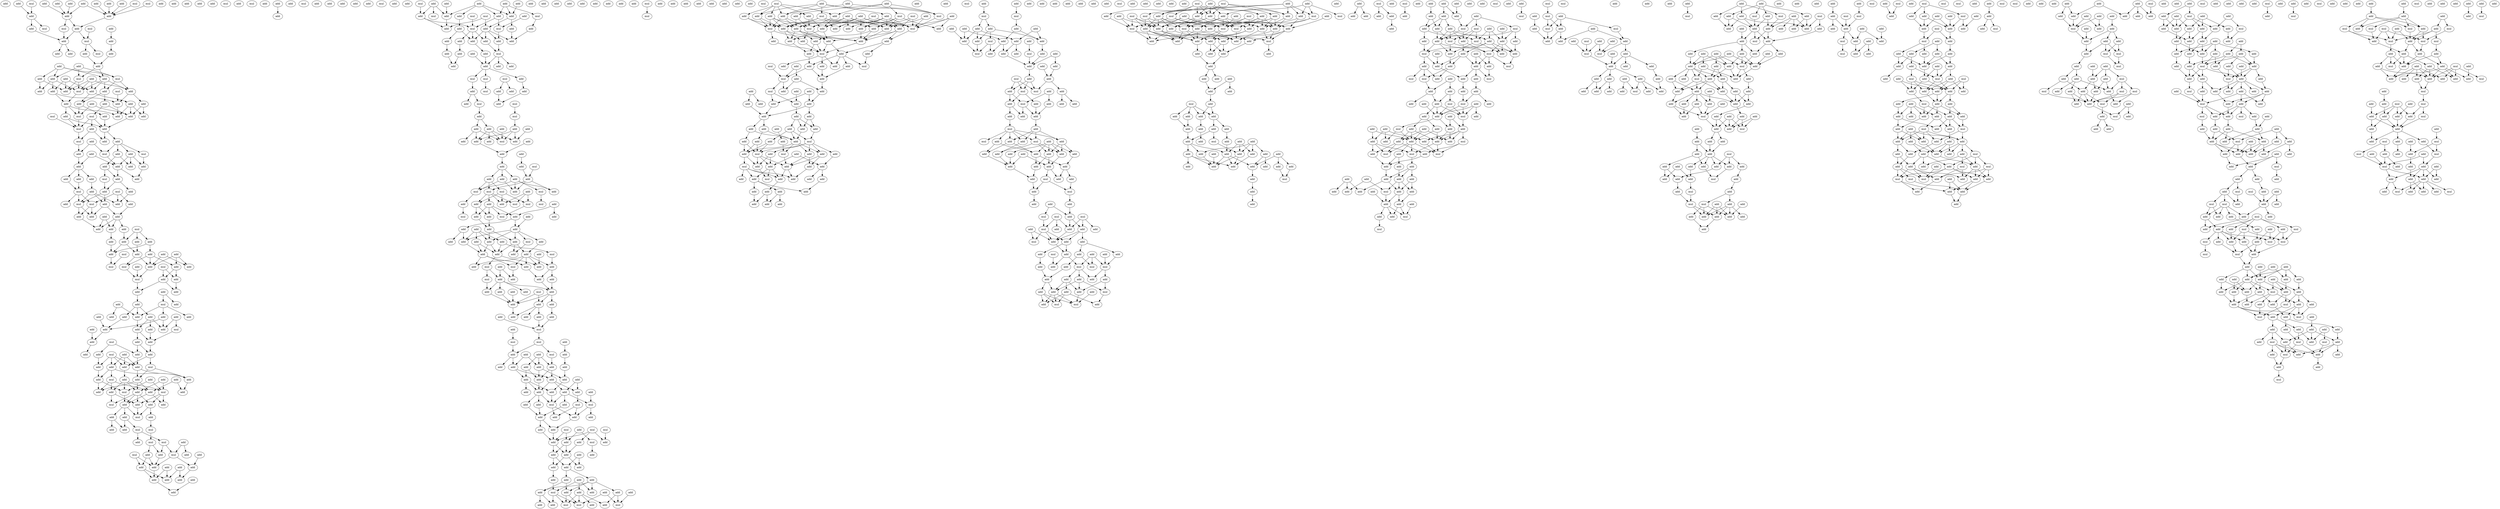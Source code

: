 digraph {
    node [fontcolor=black]
    0 [ label = add ];
    1 [ label = add ];
    2 [ label = add ];
    3 [ label = add ];
    4 [ label = mul ];
    5 [ label = mul ];
    6 [ label = add ];
    7 [ label = add ];
    8 [ label = add ];
    9 [ label = add ];
    10 [ label = add ];
    11 [ label = add ];
    12 [ label = add ];
    13 [ label = mul ];
    14 [ label = add ];
    15 [ label = add ];
    16 [ label = add ];
    17 [ label = mul ];
    18 [ label = add ];
    19 [ label = add ];
    20 [ label = add ];
    21 [ label = add ];
    22 [ label = mul ];
    23 [ label = add ];
    24 [ label = add ];
    25 [ label = mul ];
    26 [ label = mul ];
    27 [ label = add ];
    28 [ label = add ];
    29 [ label = mul ];
    30 [ label = add ];
    31 [ label = add ];
    32 [ label = add ];
    33 [ label = mul ];
    34 [ label = add ];
    35 [ label = add ];
    36 [ label = add ];
    37 [ label = add ];
    38 [ label = mul ];
    39 [ label = add ];
    40 [ label = add ];
    41 [ label = add ];
    42 [ label = add ];
    43 [ label = add ];
    44 [ label = add ];
    45 [ label = add ];
    46 [ label = mul ];
    47 [ label = mul ];
    48 [ label = add ];
    49 [ label = add ];
    50 [ label = mul ];
    51 [ label = add ];
    52 [ label = mul ];
    53 [ label = add ];
    54 [ label = add ];
    55 [ label = add ];
    56 [ label = add ];
    57 [ label = add ];
    58 [ label = add ];
    59 [ label = add ];
    60 [ label = add ];
    61 [ label = add ];
    62 [ label = add ];
    63 [ label = add ];
    64 [ label = add ];
    65 [ label = add ];
    66 [ label = add ];
    67 [ label = mul ];
    68 [ label = add ];
    69 [ label = add ];
    70 [ label = mul ];
    71 [ label = add ];
    72 [ label = add ];
    73 [ label = mul ];
    74 [ label = add ];
    75 [ label = add ];
    76 [ label = mul ];
    77 [ label = add ];
    78 [ label = mul ];
    79 [ label = add ];
    80 [ label = add ];
    81 [ label = add ];
    82 [ label = add ];
    83 [ label = add ];
    84 [ label = mul ];
    85 [ label = add ];
    86 [ label = mul ];
    87 [ label = mul ];
    88 [ label = add ];
    89 [ label = add ];
    90 [ label = add ];
    91 [ label = add ];
    92 [ label = add ];
    93 [ label = add ];
    94 [ label = add ];
    95 [ label = add ];
    96 [ label = add ];
    97 [ label = add ];
    98 [ label = mul ];
    99 [ label = add ];
    100 [ label = add ];
    101 [ label = add ];
    102 [ label = mul ];
    103 [ label = add ];
    104 [ label = mul ];
    105 [ label = mul ];
    106 [ label = add ];
    107 [ label = add ];
    108 [ label = mul ];
    109 [ label = add ];
    110 [ label = add ];
    111 [ label = add ];
    112 [ label = add ];
    113 [ label = add ];
    114 [ label = add ];
    115 [ label = mul ];
    116 [ label = add ];
    117 [ label = add ];
    118 [ label = add ];
    119 [ label = add ];
    120 [ label = add ];
    121 [ label = add ];
    122 [ label = add ];
    123 [ label = add ];
    124 [ label = add ];
    125 [ label = add ];
    126 [ label = add ];
    127 [ label = add ];
    128 [ label = mul ];
    129 [ label = add ];
    130 [ label = mul ];
    131 [ label = add ];
    132 [ label = add ];
    133 [ label = add ];
    134 [ label = mul ];
    135 [ label = add ];
    136 [ label = mul ];
    137 [ label = mul ];
    138 [ label = add ];
    139 [ label = add ];
    140 [ label = add ];
    141 [ label = add ];
    142 [ label = add ];
    143 [ label = mul ];
    144 [ label = add ];
    145 [ label = add ];
    146 [ label = add ];
    147 [ label = add ];
    148 [ label = add ];
    149 [ label = add ];
    150 [ label = add ];
    151 [ label = add ];
    152 [ label = add ];
    153 [ label = add ];
    154 [ label = add ];
    155 [ label = add ];
    156 [ label = add ];
    157 [ label = mul ];
    158 [ label = add ];
    159 [ label = add ];
    160 [ label = add ];
    161 [ label = mul ];
    162 [ label = add ];
    163 [ label = add ];
    164 [ label = add ];
    165 [ label = mul ];
    166 [ label = add ];
    167 [ label = add ];
    168 [ label = add ];
    169 [ label = add ];
    170 [ label = add ];
    171 [ label = add ];
    172 [ label = mul ];
    173 [ label = add ];
    174 [ label = add ];
    175 [ label = add ];
    176 [ label = add ];
    177 [ label = mul ];
    178 [ label = add ];
    179 [ label = add ];
    180 [ label = add ];
    181 [ label = add ];
    182 [ label = add ];
    183 [ label = add ];
    184 [ label = add ];
    185 [ label = add ];
    186 [ label = mul ];
    187 [ label = add ];
    188 [ label = mul ];
    189 [ label = add ];
    190 [ label = add ];
    191 [ label = add ];
    192 [ label = add ];
    193 [ label = add ];
    194 [ label = add ];
    195 [ label = mul ];
    196 [ label = add ];
    197 [ label = add ];
    198 [ label = mul ];
    199 [ label = add ];
    200 [ label = add ];
    201 [ label = mul ];
    202 [ label = add ];
    203 [ label = add ];
    204 [ label = add ];
    205 [ label = mul ];
    206 [ label = mul ];
    207 [ label = add ];
    208 [ label = mul ];
    209 [ label = add ];
    210 [ label = mul ];
    211 [ label = add ];
    212 [ label = add ];
    213 [ label = add ];
    214 [ label = add ];
    215 [ label = mul ];
    216 [ label = add ];
    217 [ label = add ];
    218 [ label = add ];
    219 [ label = add ];
    220 [ label = add ];
    221 [ label = add ];
    222 [ label = add ];
    223 [ label = add ];
    224 [ label = add ];
    225 [ label = add ];
    226 [ label = mul ];
    227 [ label = add ];
    228 [ label = add ];
    229 [ label = add ];
    230 [ label = add ];
    231 [ label = add ];
    232 [ label = add ];
    233 [ label = add ];
    234 [ label = mul ];
    235 [ label = add ];
    236 [ label = add ];
    237 [ label = mul ];
    238 [ label = add ];
    239 [ label = add ];
    240 [ label = mul ];
    241 [ label = add ];
    242 [ label = add ];
    243 [ label = add ];
    244 [ label = add ];
    245 [ label = mul ];
    246 [ label = mul ];
    247 [ label = add ];
    248 [ label = mul ];
    249 [ label = add ];
    250 [ label = mul ];
    251 [ label = add ];
    252 [ label = add ];
    253 [ label = add ];
    254 [ label = add ];
    255 [ label = add ];
    256 [ label = add ];
    257 [ label = add ];
    258 [ label = add ];
    259 [ label = add ];
    260 [ label = add ];
    261 [ label = add ];
    262 [ label = add ];
    263 [ label = mul ];
    264 [ label = add ];
    265 [ label = add ];
    266 [ label = add ];
    267 [ label = add ];
    268 [ label = add ];
    269 [ label = mul ];
    270 [ label = add ];
    271 [ label = mul ];
    272 [ label = mul ];
    273 [ label = add ];
    274 [ label = mul ];
    275 [ label = add ];
    276 [ label = add ];
    277 [ label = add ];
    278 [ label = mul ];
    279 [ label = add ];
    280 [ label = add ];
    281 [ label = add ];
    282 [ label = mul ];
    283 [ label = add ];
    284 [ label = add ];
    285 [ label = add ];
    286 [ label = mul ];
    287 [ label = add ];
    288 [ label = add ];
    289 [ label = add ];
    290 [ label = add ];
    291 [ label = add ];
    292 [ label = add ];
    293 [ label = add ];
    294 [ label = add ];
    295 [ label = add ];
    296 [ label = add ];
    297 [ label = mul ];
    298 [ label = add ];
    299 [ label = add ];
    300 [ label = add ];
    301 [ label = add ];
    302 [ label = mul ];
    303 [ label = add ];
    304 [ label = add ];
    305 [ label = add ];
    306 [ label = add ];
    307 [ label = add ];
    308 [ label = add ];
    309 [ label = add ];
    310 [ label = add ];
    311 [ label = add ];
    312 [ label = mul ];
    313 [ label = mul ];
    314 [ label = mul ];
    315 [ label = mul ];
    316 [ label = add ];
    317 [ label = mul ];
    318 [ label = mul ];
    319 [ label = add ];
    320 [ label = add ];
    321 [ label = mul ];
    322 [ label = add ];
    323 [ label = add ];
    324 [ label = add ];
    325 [ label = add ];
    326 [ label = mul ];
    327 [ label = mul ];
    328 [ label = add ];
    329 [ label = add ];
    330 [ label = add ];
    331 [ label = add ];
    332 [ label = add ];
    333 [ label = add ];
    334 [ label = add ];
    335 [ label = add ];
    336 [ label = add ];
    337 [ label = add ];
    338 [ label = add ];
    339 [ label = add ];
    340 [ label = add ];
    341 [ label = add ];
    342 [ label = add ];
    343 [ label = mul ];
    344 [ label = add ];
    345 [ label = mul ];
    346 [ label = add ];
    347 [ label = add ];
    348 [ label = add ];
    349 [ label = add ];
    350 [ label = add ];
    351 [ label = add ];
    352 [ label = mul ];
    353 [ label = add ];
    354 [ label = mul ];
    355 [ label = add ];
    356 [ label = add ];
    357 [ label = add ];
    358 [ label = add ];
    359 [ label = mul ];
    360 [ label = add ];
    361 [ label = add ];
    362 [ label = add ];
    363 [ label = add ];
    364 [ label = add ];
    365 [ label = add ];
    366 [ label = mul ];
    367 [ label = add ];
    368 [ label = add ];
    369 [ label = add ];
    370 [ label = add ];
    371 [ label = add ];
    372 [ label = add ];
    373 [ label = add ];
    374 [ label = add ];
    375 [ label = add ];
    376 [ label = add ];
    377 [ label = add ];
    378 [ label = mul ];
    379 [ label = add ];
    380 [ label = mul ];
    381 [ label = add ];
    382 [ label = mul ];
    383 [ label = mul ];
    384 [ label = mul ];
    385 [ label = add ];
    386 [ label = add ];
    387 [ label = add ];
    388 [ label = add ];
    389 [ label = add ];
    390 [ label = mul ];
    391 [ label = add ];
    392 [ label = add ];
    393 [ label = add ];
    394 [ label = add ];
    395 [ label = add ];
    396 [ label = add ];
    397 [ label = add ];
    398 [ label = add ];
    399 [ label = add ];
    400 [ label = add ];
    401 [ label = add ];
    402 [ label = add ];
    403 [ label = add ];
    404 [ label = add ];
    405 [ label = add ];
    406 [ label = add ];
    407 [ label = add ];
    408 [ label = add ];
    409 [ label = add ];
    410 [ label = add ];
    411 [ label = mul ];
    412 [ label = add ];
    413 [ label = add ];
    414 [ label = mul ];
    415 [ label = mul ];
    416 [ label = add ];
    417 [ label = add ];
    418 [ label = add ];
    419 [ label = add ];
    420 [ label = add ];
    421 [ label = add ];
    422 [ label = add ];
    423 [ label = mul ];
    424 [ label = mul ];
    425 [ label = add ];
    426 [ label = mul ];
    427 [ label = add ];
    428 [ label = add ];
    429 [ label = add ];
    430 [ label = add ];
    431 [ label = add ];
    432 [ label = add ];
    433 [ label = mul ];
    434 [ label = add ];
    435 [ label = add ];
    436 [ label = add ];
    437 [ label = add ];
    438 [ label = add ];
    439 [ label = add ];
    440 [ label = add ];
    441 [ label = add ];
    442 [ label = add ];
    443 [ label = add ];
    444 [ label = add ];
    445 [ label = add ];
    446 [ label = add ];
    447 [ label = add ];
    448 [ label = add ];
    449 [ label = add ];
    450 [ label = add ];
    451 [ label = mul ];
    452 [ label = add ];
    453 [ label = add ];
    454 [ label = add ];
    455 [ label = mul ];
    456 [ label = mul ];
    457 [ label = add ];
    458 [ label = add ];
    459 [ label = mul ];
    460 [ label = mul ];
    461 [ label = add ];
    462 [ label = add ];
    463 [ label = mul ];
    464 [ label = add ];
    465 [ label = add ];
    466 [ label = add ];
    467 [ label = add ];
    468 [ label = add ];
    469 [ label = add ];
    470 [ label = mul ];
    471 [ label = mul ];
    472 [ label = add ];
    473 [ label = add ];
    474 [ label = add ];
    475 [ label = mul ];
    476 [ label = add ];
    477 [ label = add ];
    478 [ label = add ];
    479 [ label = add ];
    480 [ label = mul ];
    481 [ label = add ];
    482 [ label = add ];
    483 [ label = mul ];
    484 [ label = add ];
    485 [ label = add ];
    486 [ label = add ];
    487 [ label = mul ];
    488 [ label = mul ];
    489 [ label = add ];
    490 [ label = add ];
    491 [ label = add ];
    492 [ label = mul ];
    493 [ label = add ];
    494 [ label = add ];
    495 [ label = add ];
    496 [ label = add ];
    497 [ label = add ];
    498 [ label = add ];
    499 [ label = add ];
    500 [ label = add ];
    501 [ label = add ];
    502 [ label = add ];
    503 [ label = add ];
    504 [ label = add ];
    505 [ label = add ];
    506 [ label = mul ];
    507 [ label = add ];
    508 [ label = add ];
    509 [ label = mul ];
    510 [ label = add ];
    511 [ label = add ];
    512 [ label = add ];
    513 [ label = add ];
    514 [ label = mul ];
    515 [ label = add ];
    516 [ label = add ];
    517 [ label = mul ];
    518 [ label = add ];
    519 [ label = add ];
    520 [ label = add ];
    521 [ label = add ];
    522 [ label = mul ];
    523 [ label = add ];
    524 [ label = add ];
    525 [ label = add ];
    526 [ label = add ];
    527 [ label = add ];
    528 [ label = add ];
    529 [ label = add ];
    530 [ label = add ];
    531 [ label = add ];
    532 [ label = add ];
    533 [ label = add ];
    534 [ label = add ];
    535 [ label = add ];
    536 [ label = add ];
    537 [ label = add ];
    538 [ label = add ];
    539 [ label = add ];
    540 [ label = add ];
    541 [ label = add ];
    542 [ label = add ];
    543 [ label = add ];
    544 [ label = add ];
    545 [ label = mul ];
    546 [ label = add ];
    547 [ label = add ];
    548 [ label = add ];
    549 [ label = add ];
    550 [ label = mul ];
    551 [ label = add ];
    552 [ label = add ];
    553 [ label = add ];
    554 [ label = mul ];
    555 [ label = add ];
    556 [ label = add ];
    557 [ label = add ];
    558 [ label = add ];
    559 [ label = mul ];
    560 [ label = add ];
    561 [ label = add ];
    562 [ label = add ];
    563 [ label = add ];
    564 [ label = add ];
    565 [ label = add ];
    566 [ label = add ];
    567 [ label = mul ];
    568 [ label = add ];
    569 [ label = add ];
    570 [ label = add ];
    571 [ label = add ];
    572 [ label = add ];
    573 [ label = mul ];
    574 [ label = add ];
    575 [ label = add ];
    576 [ label = add ];
    577 [ label = add ];
    578 [ label = mul ];
    579 [ label = add ];
    580 [ label = mul ];
    581 [ label = add ];
    582 [ label = add ];
    583 [ label = add ];
    584 [ label = add ];
    585 [ label = add ];
    586 [ label = add ];
    587 [ label = add ];
    588 [ label = add ];
    589 [ label = add ];
    590 [ label = mul ];
    591 [ label = add ];
    592 [ label = add ];
    593 [ label = add ];
    594 [ label = add ];
    595 [ label = add ];
    596 [ label = add ];
    597 [ label = mul ];
    598 [ label = add ];
    599 [ label = add ];
    600 [ label = add ];
    601 [ label = add ];
    602 [ label = mul ];
    603 [ label = add ];
    604 [ label = add ];
    605 [ label = add ];
    606 [ label = add ];
    607 [ label = add ];
    608 [ label = mul ];
    609 [ label = add ];
    610 [ label = add ];
    611 [ label = add ];
    612 [ label = mul ];
    613 [ label = mul ];
    614 [ label = add ];
    615 [ label = add ];
    616 [ label = add ];
    617 [ label = add ];
    618 [ label = mul ];
    619 [ label = add ];
    620 [ label = add ];
    621 [ label = add ];
    622 [ label = add ];
    623 [ label = add ];
    624 [ label = add ];
    625 [ label = add ];
    626 [ label = mul ];
    627 [ label = add ];
    628 [ label = mul ];
    629 [ label = add ];
    630 [ label = mul ];
    631 [ label = add ];
    632 [ label = add ];
    633 [ label = add ];
    634 [ label = add ];
    635 [ label = add ];
    636 [ label = add ];
    637 [ label = add ];
    638 [ label = add ];
    639 [ label = add ];
    640 [ label = add ];
    641 [ label = add ];
    642 [ label = add ];
    643 [ label = add ];
    644 [ label = add ];
    645 [ label = add ];
    646 [ label = add ];
    647 [ label = add ];
    648 [ label = mul ];
    649 [ label = add ];
    650 [ label = add ];
    651 [ label = mul ];
    652 [ label = add ];
    653 [ label = add ];
    654 [ label = mul ];
    655 [ label = add ];
    656 [ label = add ];
    657 [ label = add ];
    658 [ label = mul ];
    659 [ label = mul ];
    660 [ label = add ];
    661 [ label = add ];
    662 [ label = mul ];
    663 [ label = add ];
    664 [ label = add ];
    665 [ label = mul ];
    666 [ label = add ];
    667 [ label = add ];
    668 [ label = add ];
    669 [ label = add ];
    670 [ label = add ];
    671 [ label = add ];
    672 [ label = mul ];
    673 [ label = add ];
    674 [ label = add ];
    675 [ label = add ];
    676 [ label = add ];
    677 [ label = add ];
    678 [ label = add ];
    679 [ label = mul ];
    680 [ label = add ];
    681 [ label = add ];
    682 [ label = add ];
    683 [ label = add ];
    684 [ label = mul ];
    685 [ label = mul ];
    686 [ label = add ];
    687 [ label = mul ];
    688 [ label = add ];
    689 [ label = add ];
    690 [ label = add ];
    691 [ label = add ];
    692 [ label = add ];
    693 [ label = add ];
    694 [ label = add ];
    695 [ label = add ];
    696 [ label = add ];
    697 [ label = add ];
    698 [ label = mul ];
    699 [ label = add ];
    700 [ label = add ];
    701 [ label = mul ];
    702 [ label = add ];
    703 [ label = add ];
    704 [ label = mul ];
    705 [ label = mul ];
    706 [ label = add ];
    707 [ label = add ];
    708 [ label = add ];
    709 [ label = mul ];
    710 [ label = add ];
    711 [ label = add ];
    712 [ label = add ];
    713 [ label = add ];
    714 [ label = mul ];
    715 [ label = add ];
    716 [ label = mul ];
    717 [ label = mul ];
    718 [ label = add ];
    719 [ label = add ];
    720 [ label = add ];
    721 [ label = add ];
    722 [ label = mul ];
    723 [ label = add ];
    724 [ label = add ];
    725 [ label = add ];
    726 [ label = mul ];
    727 [ label = add ];
    728 [ label = mul ];
    729 [ label = mul ];
    730 [ label = add ];
    731 [ label = add ];
    732 [ label = add ];
    733 [ label = add ];
    734 [ label = mul ];
    735 [ label = add ];
    736 [ label = mul ];
    737 [ label = add ];
    738 [ label = add ];
    739 [ label = add ];
    740 [ label = add ];
    741 [ label = mul ];
    742 [ label = mul ];
    743 [ label = add ];
    744 [ label = add ];
    745 [ label = add ];
    746 [ label = add ];
    747 [ label = add ];
    748 [ label = add ];
    749 [ label = add ];
    750 [ label = add ];
    751 [ label = add ];
    752 [ label = add ];
    753 [ label = add ];
    754 [ label = add ];
    755 [ label = add ];
    756 [ label = add ];
    757 [ label = add ];
    758 [ label = add ];
    759 [ label = mul ];
    760 [ label = add ];
    761 [ label = add ];
    762 [ label = add ];
    763 [ label = add ];
    764 [ label = add ];
    765 [ label = add ];
    766 [ label = add ];
    767 [ label = add ];
    768 [ label = add ];
    769 [ label = mul ];
    770 [ label = add ];
    771 [ label = add ];
    772 [ label = add ];
    773 [ label = add ];
    774 [ label = add ];
    775 [ label = add ];
    776 [ label = add ];
    777 [ label = add ];
    778 [ label = add ];
    779 [ label = add ];
    780 [ label = add ];
    781 [ label = add ];
    782 [ label = add ];
    783 [ label = add ];
    784 [ label = mul ];
    785 [ label = add ];
    786 [ label = add ];
    787 [ label = add ];
    788 [ label = add ];
    789 [ label = add ];
    790 [ label = add ];
    791 [ label = add ];
    792 [ label = add ];
    793 [ label = mul ];
    794 [ label = add ];
    795 [ label = add ];
    796 [ label = add ];
    797 [ label = add ];
    798 [ label = add ];
    799 [ label = add ];
    800 [ label = add ];
    801 [ label = add ];
    802 [ label = add ];
    803 [ label = mul ];
    804 [ label = add ];
    805 [ label = add ];
    806 [ label = add ];
    807 [ label = add ];
    808 [ label = add ];
    809 [ label = add ];
    810 [ label = add ];
    811 [ label = add ];
    812 [ label = add ];
    813 [ label = add ];
    814 [ label = add ];
    815 [ label = mul ];
    816 [ label = mul ];
    817 [ label = add ];
    818 [ label = add ];
    819 [ label = add ];
    820 [ label = add ];
    821 [ label = add ];
    822 [ label = mul ];
    823 [ label = add ];
    824 [ label = add ];
    825 [ label = mul ];
    826 [ label = add ];
    827 [ label = add ];
    828 [ label = add ];
    829 [ label = add ];
    830 [ label = mul ];
    831 [ label = add ];
    832 [ label = add ];
    833 [ label = mul ];
    834 [ label = add ];
    835 [ label = mul ];
    836 [ label = add ];
    837 [ label = add ];
    838 [ label = add ];
    839 [ label = add ];
    840 [ label = add ];
    841 [ label = add ];
    842 [ label = add ];
    843 [ label = mul ];
    844 [ label = add ];
    845 [ label = add ];
    846 [ label = add ];
    847 [ label = add ];
    848 [ label = mul ];
    849 [ label = mul ];
    850 [ label = add ];
    851 [ label = mul ];
    852 [ label = add ];
    853 [ label = add ];
    854 [ label = add ];
    855 [ label = add ];
    856 [ label = add ];
    857 [ label = add ];
    858 [ label = mul ];
    859 [ label = add ];
    860 [ label = add ];
    861 [ label = add ];
    862 [ label = mul ];
    863 [ label = add ];
    864 [ label = mul ];
    865 [ label = add ];
    866 [ label = add ];
    867 [ label = add ];
    868 [ label = add ];
    869 [ label = add ];
    870 [ label = add ];
    871 [ label = add ];
    872 [ label = add ];
    873 [ label = add ];
    874 [ label = add ];
    875 [ label = mul ];
    876 [ label = add ];
    877 [ label = add ];
    878 [ label = add ];
    879 [ label = add ];
    880 [ label = add ];
    881 [ label = add ];
    882 [ label = mul ];
    883 [ label = add ];
    884 [ label = mul ];
    885 [ label = add ];
    886 [ label = add ];
    887 [ label = add ];
    888 [ label = mul ];
    889 [ label = mul ];
    890 [ label = mul ];
    891 [ label = add ];
    892 [ label = add ];
    893 [ label = add ];
    894 [ label = add ];
    895 [ label = add ];
    896 [ label = add ];
    897 [ label = add ];
    898 [ label = add ];
    899 [ label = add ];
    900 [ label = add ];
    901 [ label = add ];
    902 [ label = mul ];
    903 [ label = add ];
    904 [ label = add ];
    905 [ label = add ];
    906 [ label = add ];
    907 [ label = add ];
    908 [ label = add ];
    909 [ label = add ];
    910 [ label = add ];
    911 [ label = mul ];
    912 [ label = add ];
    913 [ label = add ];
    914 [ label = add ];
    915 [ label = mul ];
    916 [ label = mul ];
    917 [ label = mul ];
    918 [ label = mul ];
    919 [ label = mul ];
    920 [ label = add ];
    921 [ label = add ];
    922 [ label = add ];
    923 [ label = add ];
    924 [ label = add ];
    925 [ label = mul ];
    926 [ label = mul ];
    927 [ label = add ];
    928 [ label = add ];
    929 [ label = add ];
    930 [ label = mul ];
    931 [ label = add ];
    932 [ label = add ];
    933 [ label = add ];
    934 [ label = add ];
    935 [ label = add ];
    936 [ label = add ];
    937 [ label = mul ];
    938 [ label = mul ];
    939 [ label = add ];
    940 [ label = add ];
    941 [ label = add ];
    942 [ label = add ];
    943 [ label = add ];
    944 [ label = add ];
    945 [ label = add ];
    946 [ label = add ];
    947 [ label = add ];
    948 [ label = mul ];
    949 [ label = add ];
    950 [ label = add ];
    951 [ label = add ];
    952 [ label = add ];
    953 [ label = add ];
    954 [ label = add ];
    955 [ label = add ];
    956 [ label = add ];
    957 [ label = add ];
    958 [ label = add ];
    959 [ label = mul ];
    960 [ label = add ];
    961 [ label = add ];
    962 [ label = add ];
    963 [ label = mul ];
    964 [ label = add ];
    965 [ label = add ];
    966 [ label = mul ];
    967 [ label = add ];
    968 [ label = mul ];
    969 [ label = add ];
    970 [ label = add ];
    971 [ label = add ];
    972 [ label = add ];
    973 [ label = add ];
    974 [ label = add ];
    975 [ label = add ];
    976 [ label = add ];
    977 [ label = add ];
    978 [ label = mul ];
    979 [ label = add ];
    980 [ label = add ];
    981 [ label = add ];
    982 [ label = add ];
    983 [ label = add ];
    984 [ label = add ];
    985 [ label = add ];
    986 [ label = add ];
    987 [ label = add ];
    988 [ label = add ];
    989 [ label = add ];
    990 [ label = add ];
    991 [ label = add ];
    992 [ label = add ];
    993 [ label = mul ];
    994 [ label = add ];
    995 [ label = add ];
    996 [ label = add ];
    997 [ label = add ];
    998 [ label = add ];
    999 [ label = mul ];
    1000 [ label = add ];
    1001 [ label = add ];
    1002 [ label = add ];
    1003 [ label = add ];
    1004 [ label = add ];
    1005 [ label = add ];
    1006 [ label = add ];
    1007 [ label = add ];
    1008 [ label = add ];
    1009 [ label = add ];
    1010 [ label = add ];
    1011 [ label = add ];
    1012 [ label = add ];
    1013 [ label = add ];
    1014 [ label = add ];
    1015 [ label = add ];
    1016 [ label = add ];
    1017 [ label = add ];
    1018 [ label = mul ];
    1019 [ label = add ];
    1020 [ label = add ];
    1021 [ label = add ];
    1022 [ label = mul ];
    1023 [ label = add ];
    1024 [ label = add ];
    1025 [ label = add ];
    1026 [ label = add ];
    1027 [ label = add ];
    1028 [ label = add ];
    1029 [ label = add ];
    1030 [ label = add ];
    1031 [ label = mul ];
    1032 [ label = add ];
    1033 [ label = add ];
    1034 [ label = add ];
    1035 [ label = add ];
    1036 [ label = add ];
    1037 [ label = add ];
    1038 [ label = add ];
    1039 [ label = add ];
    1040 [ label = mul ];
    1041 [ label = add ];
    1042 [ label = add ];
    1043 [ label = add ];
    1044 [ label = add ];
    1045 [ label = mul ];
    1046 [ label = add ];
    1047 [ label = add ];
    1048 [ label = add ];
    1049 [ label = mul ];
    1050 [ label = add ];
    1051 [ label = add ];
    1052 [ label = mul ];
    1053 [ label = add ];
    1054 [ label = add ];
    1055 [ label = add ];
    1056 [ label = add ];
    1057 [ label = add ];
    1058 [ label = add ];
    1059 [ label = add ];
    1060 [ label = add ];
    1061 [ label = mul ];
    1062 [ label = mul ];
    1063 [ label = add ];
    1064 [ label = mul ];
    1065 [ label = add ];
    1066 [ label = mul ];
    1067 [ label = add ];
    1068 [ label = add ];
    1069 [ label = add ];
    1070 [ label = add ];
    1071 [ label = add ];
    1072 [ label = add ];
    1073 [ label = add ];
    1074 [ label = add ];
    1075 [ label = mul ];
    1076 [ label = add ];
    1077 [ label = mul ];
    1078 [ label = add ];
    1079 [ label = add ];
    1080 [ label = mul ];
    1081 [ label = add ];
    1082 [ label = add ];
    1083 [ label = mul ];
    1084 [ label = add ];
    1085 [ label = add ];
    1086 [ label = add ];
    1087 [ label = add ];
    1088 [ label = add ];
    1089 [ label = mul ];
    1090 [ label = add ];
    1091 [ label = add ];
    1092 [ label = add ];
    1093 [ label = mul ];
    1094 [ label = add ];
    1095 [ label = add ];
    1096 [ label = add ];
    1097 [ label = add ];
    1098 [ label = add ];
    1099 [ label = add ];
    1100 [ label = add ];
    1101 [ label = add ];
    1102 [ label = add ];
    1103 [ label = add ];
    1104 [ label = mul ];
    1105 [ label = mul ];
    1106 [ label = add ];
    1107 [ label = add ];
    1108 [ label = add ];
    1109 [ label = add ];
    1110 [ label = mul ];
    1111 [ label = add ];
    1112 [ label = add ];
    1113 [ label = add ];
    1114 [ label = add ];
    1115 [ label = add ];
    1116 [ label = add ];
    1117 [ label = mul ];
    1118 [ label = add ];
    1119 [ label = add ];
    1120 [ label = add ];
    1121 [ label = add ];
    1122 [ label = add ];
    1123 [ label = add ];
    1124 [ label = add ];
    1125 [ label = add ];
    1126 [ label = add ];
    1127 [ label = mul ];
    1128 [ label = mul ];
    1129 [ label = add ];
    1130 [ label = add ];
    1131 [ label = mul ];
    1132 [ label = add ];
    1133 [ label = add ];
    1134 [ label = add ];
    1135 [ label = add ];
    1136 [ label = add ];
    1137 [ label = add ];
    1138 [ label = add ];
    1139 [ label = add ];
    1140 [ label = add ];
    1141 [ label = add ];
    1142 [ label = add ];
    1143 [ label = mul ];
    1144 [ label = add ];
    1145 [ label = add ];
    1146 [ label = add ];
    1147 [ label = mul ];
    1148 [ label = add ];
    1149 [ label = mul ];
    1150 [ label = add ];
    1151 [ label = add ];
    1152 [ label = add ];
    1153 [ label = add ];
    1154 [ label = add ];
    1155 [ label = mul ];
    1156 [ label = add ];
    1157 [ label = add ];
    1158 [ label = mul ];
    1159 [ label = add ];
    1160 [ label = add ];
    1161 [ label = mul ];
    1162 [ label = add ];
    1163 [ label = mul ];
    1164 [ label = add ];
    1165 [ label = add ];
    1166 [ label = add ];
    1167 [ label = add ];
    1168 [ label = add ];
    1169 [ label = add ];
    1170 [ label = mul ];
    1171 [ label = add ];
    1172 [ label = mul ];
    1173 [ label = add ];
    1174 [ label = add ];
    1175 [ label = mul ];
    1176 [ label = add ];
    1177 [ label = add ];
    1178 [ label = add ];
    1179 [ label = mul ];
    1180 [ label = add ];
    1181 [ label = add ];
    1182 [ label = add ];
    1183 [ label = add ];
    1184 [ label = add ];
    1185 [ label = add ];
    1186 [ label = add ];
    1187 [ label = add ];
    1188 [ label = add ];
    1189 [ label = add ];
    1190 [ label = add ];
    1191 [ label = add ];
    1192 [ label = add ];
    1193 [ label = mul ];
    1194 [ label = add ];
    1195 [ label = add ];
    1196 [ label = add ];
    1197 [ label = mul ];
    1198 [ label = add ];
    1199 [ label = add ];
    1200 [ label = mul ];
    1201 [ label = add ];
    1202 [ label = mul ];
    1203 [ label = add ];
    1204 [ label = add ];
    1205 [ label = add ];
    1206 [ label = add ];
    1207 [ label = add ];
    1208 [ label = add ];
    1209 [ label = mul ];
    1210 [ label = add ];
    1211 [ label = mul ];
    1212 [ label = add ];
    1213 [ label = add ];
    1214 [ label = mul ];
    1215 [ label = add ];
    1216 [ label = mul ];
    1217 [ label = add ];
    1218 [ label = add ];
    1219 [ label = mul ];
    1220 [ label = add ];
    1221 [ label = add ];
    1222 [ label = add ];
    1223 [ label = add ];
    1224 [ label = add ];
    1225 [ label = mul ];
    1226 [ label = add ];
    1227 [ label = add ];
    1228 [ label = add ];
    1229 [ label = add ];
    1230 [ label = mul ];
    1231 [ label = add ];
    1232 [ label = add ];
    1233 [ label = add ];
    1234 [ label = add ];
    1235 [ label = add ];
    1236 [ label = add ];
    1237 [ label = add ];
    1238 [ label = add ];
    1239 [ label = add ];
    1240 [ label = add ];
    1241 [ label = mul ];
    1242 [ label = add ];
    1243 [ label = add ];
    1244 [ label = add ];
    1245 [ label = add ];
    1246 [ label = add ];
    1247 [ label = add ];
    1248 [ label = add ];
    1249 [ label = add ];
    1250 [ label = add ];
    1251 [ label = add ];
    1252 [ label = add ];
    1253 [ label = add ];
    1254 [ label = add ];
    1255 [ label = add ];
    1256 [ label = mul ];
    1257 [ label = add ];
    1258 [ label = add ];
    1259 [ label = add ];
    1260 [ label = add ];
    1261 [ label = add ];
    1262 [ label = mul ];
    1263 [ label = add ];
    1264 [ label = add ];
    1265 [ label = add ];
    1266 [ label = add ];
    1267 [ label = add ];
    1268 [ label = add ];
    1269 [ label = add ];
    1270 [ label = add ];
    1271 [ label = add ];
    1272 [ label = add ];
    1273 [ label = add ];
    1274 [ label = mul ];
    1275 [ label = add ];
    1276 [ label = add ];
    1277 [ label = mul ];
    1278 [ label = add ];
    1279 [ label = mul ];
    1280 [ label = add ];
    1281 [ label = add ];
    1282 [ label = add ];
    1283 [ label = add ];
    1284 [ label = mul ];
    1285 [ label = add ];
    1286 [ label = add ];
    1287 [ label = add ];
    1288 [ label = add ];
    1289 [ label = add ];
    1290 [ label = mul ];
    1291 [ label = add ];
    1292 [ label = add ];
    1293 [ label = add ];
    1294 [ label = mul ];
    1295 [ label = add ];
    1296 [ label = add ];
    1297 [ label = add ];
    1298 [ label = add ];
    1299 [ label = add ];
    1300 [ label = add ];
    1301 [ label = add ];
    1302 [ label = add ];
    1303 [ label = add ];
    1304 [ label = add ];
    1305 [ label = add ];
    1306 [ label = mul ];
    1307 [ label = add ];
    1308 [ label = add ];
    1309 [ label = add ];
    1310 [ label = add ];
    1311 [ label = add ];
    1312 [ label = add ];
    1313 [ label = add ];
    1314 [ label = mul ];
    1315 [ label = add ];
    1316 [ label = mul ];
    1317 [ label = mul ];
    1318 [ label = mul ];
    1319 [ label = add ];
    1320 [ label = add ];
    1321 [ label = add ];
    1322 [ label = add ];
    1323 [ label = add ];
    1324 [ label = add ];
    1325 [ label = mul ];
    1326 [ label = add ];
    1327 [ label = add ];
    1328 [ label = add ];
    1329 [ label = add ];
    1330 [ label = mul ];
    1331 [ label = add ];
    1332 [ label = add ];
    1333 [ label = add ];
    1334 [ label = add ];
    1335 [ label = add ];
    1336 [ label = mul ];
    1337 [ label = add ];
    1338 [ label = add ];
    1339 [ label = mul ];
    1340 [ label = add ];
    1341 [ label = add ];
    1342 [ label = add ];
    1343 [ label = mul ];
    1344 [ label = mul ];
    1345 [ label = mul ];
    1346 [ label = add ];
    1347 [ label = add ];
    1348 [ label = mul ];
    1349 [ label = mul ];
    1350 [ label = add ];
    1351 [ label = add ];
    1352 [ label = add ];
    1353 [ label = add ];
    1354 [ label = add ];
    1355 [ label = add ];
    1356 [ label = add ];
    1357 [ label = add ];
    1358 [ label = add ];
    1359 [ label = add ];
    1360 [ label = add ];
    1361 [ label = add ];
    1362 [ label = add ];
    1363 [ label = mul ];
    1364 [ label = add ];
    1365 [ label = add ];
    1366 [ label = add ];
    1367 [ label = add ];
    1368 [ label = mul ];
    1369 [ label = add ];
    1370 [ label = add ];
    1371 [ label = add ];
    1372 [ label = add ];
    1373 [ label = add ];
    1374 [ label = add ];
    1375 [ label = add ];
    1376 [ label = mul ];
    1377 [ label = mul ];
    1378 [ label = add ];
    1379 [ label = add ];
    1380 [ label = add ];
    1381 [ label = add ];
    1382 [ label = add ];
    1383 [ label = add ];
    1384 [ label = add ];
    1385 [ label = add ];
    1386 [ label = add ];
    1387 [ label = add ];
    1388 [ label = mul ];
    1389 [ label = mul ];
    1390 [ label = add ];
    1391 [ label = add ];
    1392 [ label = add ];
    1393 [ label = mul ];
    1394 [ label = mul ];
    1395 [ label = add ];
    1396 [ label = add ];
    1397 [ label = add ];
    1398 [ label = add ];
    1399 [ label = add ];
    1400 [ label = add ];
    1401 [ label = add ];
    1402 [ label = add ];
    1403 [ label = mul ];
    1404 [ label = mul ];
    1405 [ label = add ];
    1406 [ label = mul ];
    1407 [ label = add ];
    1408 [ label = add ];
    1409 [ label = add ];
    1410 [ label = mul ];
    1411 [ label = add ];
    1412 [ label = add ];
    1413 [ label = add ];
    1414 [ label = add ];
    1415 [ label = add ];
    1416 [ label = mul ];
    1417 [ label = mul ];
    1418 [ label = mul ];
    1419 [ label = add ];
    1420 [ label = add ];
    1421 [ label = mul ];
    1422 [ label = add ];
    1423 [ label = add ];
    1424 [ label = mul ];
    1425 [ label = mul ];
    1426 [ label = add ];
    1427 [ label = mul ];
    1428 [ label = mul ];
    1429 [ label = add ];
    1430 [ label = add ];
    1431 [ label = add ];
    1432 [ label = add ];
    1433 [ label = add ];
    1434 [ label = add ];
    1435 [ label = mul ];
    1436 [ label = add ];
    1437 [ label = add ];
    1438 [ label = add ];
    1439 [ label = add ];
    1440 [ label = add ];
    1441 [ label = mul ];
    1442 [ label = add ];
    1443 [ label = add ];
    1444 [ label = add ];
    1445 [ label = mul ];
    1446 [ label = add ];
    1447 [ label = add ];
    1448 [ label = add ];
    1449 [ label = add ];
    1450 [ label = add ];
    1451 [ label = add ];
    1452 [ label = add ];
    1453 [ label = mul ];
    1454 [ label = mul ];
    1455 [ label = add ];
    1456 [ label = add ];
    1457 [ label = add ];
    1458 [ label = add ];
    1459 [ label = mul ];
    1460 [ label = add ];
    1461 [ label = add ];
    1462 [ label = add ];
    1463 [ label = mul ];
    1464 [ label = mul ];
    1465 [ label = add ];
    1466 [ label = add ];
    1467 [ label = add ];
    1468 [ label = add ];
    1469 [ label = add ];
    1470 [ label = add ];
    1471 [ label = add ];
    1472 [ label = mul ];
    1473 [ label = mul ];
    1474 [ label = add ];
    1475 [ label = add ];
    1476 [ label = add ];
    1477 [ label = add ];
    1478 [ label = mul ];
    1479 [ label = add ];
    1480 [ label = add ];
    1481 [ label = add ];
    1482 [ label = add ];
    1483 [ label = mul ];
    1484 [ label = add ];
    1485 [ label = add ];
    1486 [ label = add ];
    1487 [ label = mul ];
    1488 [ label = add ];
    1489 [ label = add ];
    1490 [ label = add ];
    1491 [ label = add ];
    1492 [ label = add ];
    1493 [ label = mul ];
    1494 [ label = add ];
    1495 [ label = add ];
    1496 [ label = add ];
    1497 [ label = add ];
    1498 [ label = mul ];
    1499 [ label = add ];
    1 -> 21 [ name = 0 ];
    3 -> 21 [ name = 1 ];
    4 -> 20 [ name = 2 ];
    5 -> 19 [ name = 3 ];
    6 -> 20 [ name = 4 ];
    9 -> 20 [ name = 5 ];
    10 -> 19 [ name = 6 ];
    11 -> 20 [ name = 7 ];
    12 -> 20 [ name = 8 ];
    12 -> 21 [ name = 9 ];
    13 -> 20 [ name = 10 ];
    15 -> 21 [ name = 11 ];
    19 -> 26 [ name = 12 ];
    19 -> 28 [ name = 13 ];
    20 -> 27 [ name = 14 ];
    21 -> 27 [ name = 15 ];
    21 -> 29 [ name = 16 ];
    24 -> 31 [ name = 17 ];
    25 -> 33 [ name = 18 ];
    27 -> 32 [ name = 19 ];
    27 -> 33 [ name = 20 ];
    28 -> 32 [ name = 21 ];
    29 -> 32 [ name = 22 ];
    30 -> 35 [ name = 23 ];
    31 -> 39 [ name = 24 ];
    32 -> 36 [ name = 25 ];
    32 -> 37 [ name = 26 ];
    33 -> 34 [ name = 27 ];
    33 -> 38 [ name = 28 ];
    34 -> 42 [ name = 29 ];
    39 -> 42 [ name = 30 ];
    40 -> 43 [ name = 31 ];
    40 -> 45 [ name = 32 ];
    40 -> 46 [ name = 33 ];
    40 -> 48 [ name = 34 ];
    41 -> 46 [ name = 35 ];
    41 -> 47 [ name = 36 ];
    41 -> 48 [ name = 37 ];
    42 -> 43 [ name = 38 ];
    42 -> 47 [ name = 39 ];
    43 -> 50 [ name = 40 ];
    43 -> 54 [ name = 41 ];
    43 -> 55 [ name = 42 ];
    43 -> 56 [ name = 43 ];
    44 -> 50 [ name = 44 ];
    44 -> 54 [ name = 45 ];
    44 -> 56 [ name = 46 ];
    44 -> 57 [ name = 47 ];
    45 -> 51 [ name = 48 ];
    45 -> 57 [ name = 49 ];
    46 -> 54 [ name = 50 ];
    46 -> 55 [ name = 51 ];
    47 -> 50 [ name = 52 ];
    47 -> 57 [ name = 53 ];
    48 -> 50 [ name = 54 ];
    48 -> 51 [ name = 55 ];
    48 -> 53 [ name = 56 ];
    49 -> 53 [ name = 57 ];
    49 -> 56 [ name = 58 ];
    49 -> 57 [ name = 59 ];
    50 -> 64 [ name = 60 ];
    52 -> 65 [ name = 61 ];
    53 -> 64 [ name = 62 ];
    53 -> 65 [ name = 63 ];
    54 -> 60 [ name = 64 ];
    54 -> 65 [ name = 65 ];
    55 -> 61 [ name = 66 ];
    55 -> 63 [ name = 67 ];
    56 -> 59 [ name = 68 ];
    56 -> 61 [ name = 69 ];
    58 -> 67 [ name = 70 ];
    58 -> 71 [ name = 71 ];
    59 -> 66 [ name = 72 ];
    59 -> 69 [ name = 73 ];
    59 -> 71 [ name = 74 ];
    60 -> 69 [ name = 75 ];
    60 -> 71 [ name = 76 ];
    61 -> 67 [ name = 77 ];
    61 -> 72 [ name = 78 ];
    63 -> 70 [ name = 79 ];
    63 -> 71 [ name = 80 ];
    64 -> 66 [ name = 81 ];
    64 -> 67 [ name = 82 ];
    64 -> 68 [ name = 83 ];
    65 -> 66 [ name = 84 ];
    67 -> 76 [ name = 85 ];
    68 -> 74 [ name = 86 ];
    68 -> 76 [ name = 87 ];
    70 -> 74 [ name = 88 ];
    70 -> 75 [ name = 89 ];
    70 -> 76 [ name = 90 ];
    71 -> 74 [ name = 91 ];
    72 -> 74 [ name = 92 ];
    73 -> 76 [ name = 93 ];
    74 -> 79 [ name = 94 ];
    74 -> 80 [ name = 95 ];
    75 -> 78 [ name = 96 ];
    75 -> 80 [ name = 97 ];
    76 -> 78 [ name = 98 ];
    77 -> 81 [ name = 99 ];
    77 -> 87 [ name = 100 ];
    78 -> 81 [ name = 101 ];
    79 -> 83 [ name = 102 ];
    79 -> 85 [ name = 103 ];
    79 -> 86 [ name = 104 ];
    79 -> 87 [ name = 105 ];
    81 -> 91 [ name = 106 ];
    82 -> 91 [ name = 107 ];
    82 -> 92 [ name = 108 ];
    83 -> 88 [ name = 109 ];
    83 -> 90 [ name = 110 ];
    83 -> 92 [ name = 111 ];
    85 -> 88 [ name = 112 ];
    85 -> 89 [ name = 113 ];
    86 -> 90 [ name = 114 ];
    87 -> 92 [ name = 115 ];
    89 -> 98 [ name = 116 ];
    89 -> 99 [ name = 117 ];
    90 -> 96 [ name = 118 ];
    91 -> 93 [ name = 119 ];
    91 -> 94 [ name = 120 ];
    91 -> 97 [ name = 121 ];
    92 -> 96 [ name = 122 ];
    92 -> 99 [ name = 123 ];
    93 -> 102 [ name = 124 ];
    94 -> 102 [ name = 125 ];
    97 -> 101 [ name = 126 ];
    98 -> 100 [ name = 127 ];
    99 -> 100 [ name = 128 ];
    99 -> 103 [ name = 129 ];
    100 -> 108 [ name = 130 ];
    100 -> 110 [ name = 131 ];
    101 -> 107 [ name = 132 ];
    101 -> 108 [ name = 133 ];
    101 -> 110 [ name = 134 ];
    102 -> 105 [ name = 135 ];
    102 -> 108 [ name = 136 ];
    102 -> 109 [ name = 137 ];
    103 -> 107 [ name = 138 ];
    104 -> 105 [ name = 139 ];
    104 -> 106 [ name = 140 ];
    104 -> 107 [ name = 141 ];
    105 -> 111 [ name = 142 ];
    105 -> 114 [ name = 143 ];
    106 -> 112 [ name = 144 ];
    108 -> 111 [ name = 145 ];
    108 -> 114 [ name = 146 ];
    110 -> 112 [ name = 147 ];
    110 -> 114 [ name = 148 ];
    111 -> 117 [ name = 149 ];
    112 -> 116 [ name = 150 ];
    112 -> 117 [ name = 151 ];
    112 -> 118 [ name = 152 ];
    113 -> 116 [ name = 153 ];
    113 -> 117 [ name = 154 ];
    115 -> 119 [ name = 155 ];
    115 -> 120 [ name = 156 ];
    115 -> 122 [ name = 157 ];
    116 -> 121 [ name = 158 ];
    118 -> 119 [ name = 159 ];
    119 -> 123 [ name = 160 ];
    119 -> 124 [ name = 161 ];
    120 -> 123 [ name = 162 ];
    121 -> 124 [ name = 163 ];
    122 -> 124 [ name = 164 ];
    122 -> 127 [ name = 165 ];
    123 -> 130 [ name = 166 ];
    123 -> 135 [ name = 167 ];
    124 -> 136 [ name = 168 ];
    126 -> 131 [ name = 169 ];
    126 -> 135 [ name = 170 ];
    127 -> 130 [ name = 171 ];
    127 -> 132 [ name = 172 ];
    127 -> 135 [ name = 173 ];
    128 -> 136 [ name = 174 ];
    129 -> 131 [ name = 175 ];
    129 -> 132 [ name = 176 ];
    129 -> 135 [ name = 177 ];
    130 -> 137 [ name = 178 ];
    132 -> 138 [ name = 179 ];
    132 -> 139 [ name = 180 ];
    133 -> 137 [ name = 181 ];
    134 -> 138 [ name = 182 ];
    134 -> 139 [ name = 183 ];
    135 -> 137 [ name = 184 ];
    137 -> 142 [ name = 185 ];
    138 -> 141 [ name = 186 ];
    138 -> 142 [ name = 187 ];
    139 -> 141 [ name = 188 ];
    140 -> 143 [ name = 189 ];
    140 -> 145 [ name = 190 ];
    142 -> 144 [ name = 191 ];
    143 -> 147 [ name = 192 ];
    143 -> 151 [ name = 193 ];
    143 -> 152 [ name = 194 ];
    144 -> 150 [ name = 195 ];
    144 -> 151 [ name = 196 ];
    144 -> 154 [ name = 197 ];
    146 -> 149 [ name = 198 ];
    146 -> 151 [ name = 199 ];
    147 -> 158 [ name = 200 ];
    147 -> 159 [ name = 201 ];
    148 -> 157 [ name = 202 ];
    148 -> 159 [ name = 203 ];
    150 -> 155 [ name = 204 ];
    150 -> 156 [ name = 205 ];
    150 -> 159 [ name = 206 ];
    151 -> 155 [ name = 207 ];
    153 -> 158 [ name = 208 ];
    154 -> 158 [ name = 209 ];
    155 -> 162 [ name = 210 ];
    155 -> 164 [ name = 211 ];
    156 -> 164 [ name = 212 ];
    157 -> 164 [ name = 213 ];
    158 -> 163 [ name = 214 ];
    160 -> 163 [ name = 215 ];
    161 -> 167 [ name = 216 ];
    161 -> 170 [ name = 217 ];
    162 -> 168 [ name = 218 ];
    162 -> 170 [ name = 219 ];
    163 -> 171 [ name = 220 ];
    164 -> 168 [ name = 221 ];
    165 -> 173 [ name = 222 ];
    165 -> 174 [ name = 223 ];
    165 -> 175 [ name = 224 ];
    165 -> 176 [ name = 225 ];
    166 -> 174 [ name = 226 ];
    166 -> 175 [ name = 227 ];
    166 -> 176 [ name = 228 ];
    167 -> 173 [ name = 229 ];
    168 -> 172 [ name = 230 ];
    168 -> 175 [ name = 231 ];
    170 -> 174 [ name = 232 ];
    172 -> 178 [ name = 233 ];
    172 -> 179 [ name = 234 ];
    173 -> 181 [ name = 235 ];
    174 -> 178 [ name = 236 ];
    174 -> 179 [ name = 237 ];
    175 -> 180 [ name = 238 ];
    176 -> 177 [ name = 239 ];
    176 -> 179 [ name = 240 ];
    176 -> 181 [ name = 241 ];
    177 -> 187 [ name = 242 ];
    177 -> 189 [ name = 243 ];
    177 -> 190 [ name = 244 ];
    178 -> 185 [ name = 245 ];
    178 -> 189 [ name = 246 ];
    178 -> 190 [ name = 247 ];
    179 -> 191 [ name = 248 ];
    180 -> 185 [ name = 249 ];
    180 -> 186 [ name = 250 ];
    180 -> 187 [ name = 251 ];
    180 -> 188 [ name = 252 ];
    181 -> 186 [ name = 253 ];
    181 -> 189 [ name = 254 ];
    182 -> 190 [ name = 255 ];
    182 -> 191 [ name = 256 ];
    183 -> 186 [ name = 257 ];
    183 -> 188 [ name = 258 ];
    184 -> 185 [ name = 259 ];
    184 -> 188 [ name = 260 ];
    185 -> 193 [ name = 261 ];
    185 -> 194 [ name = 262 ];
    185 -> 195 [ name = 263 ];
    185 -> 196 [ name = 264 ];
    186 -> 194 [ name = 265 ];
    187 -> 193 [ name = 266 ];
    187 -> 195 [ name = 267 ];
    188 -> 192 [ name = 268 ];
    188 -> 193 [ name = 269 ];
    188 -> 196 [ name = 270 ];
    190 -> 192 [ name = 271 ];
    190 -> 194 [ name = 272 ];
    193 -> 198 [ name = 273 ];
    194 -> 198 [ name = 274 ];
    194 -> 199 [ name = 275 ];
    194 -> 200 [ name = 276 ];
    196 -> 197 [ name = 277 ];
    196 -> 198 [ name = 278 ];
    197 -> 205 [ name = 279 ];
    199 -> 201 [ name = 280 ];
    199 -> 204 [ name = 281 ];
    200 -> 203 [ name = 282 ];
    200 -> 204 [ name = 283 ];
    201 -> 207 [ name = 284 ];
    201 -> 208 [ name = 285 ];
    205 -> 206 [ name = 286 ];
    206 -> 212 [ name = 287 ];
    206 -> 213 [ name = 288 ];
    208 -> 212 [ name = 289 ];
    208 -> 215 [ name = 290 ];
    209 -> 214 [ name = 291 ];
    209 -> 215 [ name = 292 ];
    210 -> 219 [ name = 293 ];
    210 -> 221 [ name = 294 ];
    211 -> 220 [ name = 295 ];
    212 -> 221 [ name = 296 ];
    213 -> 219 [ name = 297 ];
    213 -> 221 [ name = 298 ];
    215 -> 220 [ name = 299 ];
    215 -> 221 [ name = 300 ];
    217 -> 222 [ name = 301 ];
    217 -> 224 [ name = 302 ];
    218 -> 224 [ name = 303 ];
    218 -> 225 [ name = 304 ];
    219 -> 224 [ name = 305 ];
    219 -> 225 [ name = 306 ];
    220 -> 222 [ name = 307 ];
    221 -> 225 [ name = 308 ];
    223 -> 227 [ name = 309 ];
    225 -> 227 [ name = 310 ];
    230 -> 238 [ name = 311 ];
    231 -> 238 [ name = 312 ];
    231 -> 239 [ name = 313 ];
    231 -> 243 [ name = 314 ];
    231 -> 244 [ name = 315 ];
    232 -> 239 [ name = 316 ];
    232 -> 244 [ name = 317 ];
    232 -> 246 [ name = 318 ];
    233 -> 244 [ name = 319 ];
    234 -> 242 [ name = 320 ];
    235 -> 238 [ name = 321 ];
    235 -> 242 [ name = 322 ];
    235 -> 245 [ name = 323 ];
    236 -> 250 [ name = 324 ];
    237 -> 249 [ name = 325 ];
    237 -> 252 [ name = 326 ];
    238 -> 249 [ name = 327 ];
    239 -> 248 [ name = 328 ];
    239 -> 250 [ name = 329 ];
    240 -> 248 [ name = 330 ];
    242 -> 248 [ name = 331 ];
    242 -> 249 [ name = 332 ];
    243 -> 253 [ name = 333 ];
    244 -> 251 [ name = 334 ];
    244 -> 252 [ name = 335 ];
    246 -> 247 [ name = 336 ];
    247 -> 254 [ name = 337 ];
    248 -> 255 [ name = 338 ];
    248 -> 258 [ name = 339 ];
    248 -> 259 [ name = 340 ];
    250 -> 256 [ name = 341 ];
    251 -> 254 [ name = 342 ];
    252 -> 254 [ name = 343 ];
    252 -> 255 [ name = 344 ];
    252 -> 256 [ name = 345 ];
    252 -> 258 [ name = 346 ];
    253 -> 257 [ name = 347 ];
    253 -> 258 [ name = 348 ];
    255 -> 263 [ name = 349 ];
    256 -> 263 [ name = 350 ];
    257 -> 260 [ name = 351 ];
    258 -> 262 [ name = 352 ];
    259 -> 261 [ name = 353 ];
    260 -> 267 [ name = 354 ];
    261 -> 267 [ name = 355 ];
    262 -> 266 [ name = 356 ];
    263 -> 265 [ name = 357 ];
    263 -> 266 [ name = 358 ];
    263 -> 268 [ name = 359 ];
    264 -> 266 [ name = 360 ];
    266 -> 269 [ name = 361 ];
    266 -> 270 [ name = 362 ];
    266 -> 271 [ name = 363 ];
    269 -> 274 [ name = 364 ];
    270 -> 275 [ name = 365 ];
    271 -> 273 [ name = 366 ];
    272 -> 276 [ name = 367 ];
    272 -> 277 [ name = 368 ];
    273 -> 278 [ name = 369 ];
    273 -> 281 [ name = 370 ];
    275 -> 279 [ name = 371 ];
    277 -> 279 [ name = 372 ];
    278 -> 284 [ name = 373 ];
    282 -> 286 [ name = 374 ];
    284 -> 287 [ name = 375 ];
    284 -> 289 [ name = 376 ];
    286 -> 291 [ name = 377 ];
    287 -> 294 [ name = 378 ];
    287 -> 297 [ name = 379 ];
    287 -> 298 [ name = 380 ];
    288 -> 296 [ name = 381 ];
    289 -> 294 [ name = 382 ];
    289 -> 295 [ name = 383 ];
    289 -> 296 [ name = 384 ];
    289 -> 297 [ name = 385 ];
    290 -> 297 [ name = 386 ];
    291 -> 294 [ name = 387 ];
    291 -> 296 [ name = 388 ];
    291 -> 297 [ name = 389 ];
    293 -> 299 [ name = 390 ];
    294 -> 299 [ name = 391 ];
    299 -> 304 [ name = 392 ];
    300 -> 303 [ name = 393 ];
    302 -> 308 [ name = 394 ];
    303 -> 308 [ name = 395 ];
    304 -> 305 [ name = 396 ];
    304 -> 306 [ name = 397 ];
    304 -> 307 [ name = 398 ];
    305 -> 312 [ name = 399 ];
    305 -> 313 [ name = 400 ];
    305 -> 315 [ name = 401 ];
    306 -> 310 [ name = 402 ];
    306 -> 311 [ name = 403 ];
    306 -> 314 [ name = 404 ];
    306 -> 315 [ name = 405 ];
    307 -> 311 [ name = 406 ];
    307 -> 315 [ name = 407 ];
    308 -> 310 [ name = 408 ];
    308 -> 311 [ name = 409 ];
    308 -> 313 [ name = 410 ];
    309 -> 316 [ name = 411 ];
    309 -> 317 [ name = 412 ];
    309 -> 318 [ name = 413 ];
    312 -> 316 [ name = 414 ];
    312 -> 317 [ name = 415 ];
    312 -> 320 [ name = 416 ];
    313 -> 316 [ name = 417 ];
    313 -> 318 [ name = 418 ];
    313 -> 320 [ name = 419 ];
    313 -> 322 [ name = 420 ];
    314 -> 321 [ name = 421 ];
    315 -> 323 [ name = 422 ];
    317 -> 326 [ name = 423 ];
    319 -> 324 [ name = 424 ];
    319 -> 330 [ name = 425 ];
    320 -> 325 [ name = 426 ];
    320 -> 328 [ name = 427 ];
    322 -> 324 [ name = 428 ];
    322 -> 325 [ name = 429 ];
    322 -> 326 [ name = 430 ];
    322 -> 328 [ name = 431 ];
    323 -> 327 [ name = 432 ];
    324 -> 332 [ name = 433 ];
    324 -> 336 [ name = 434 ];
    325 -> 334 [ name = 435 ];
    328 -> 334 [ name = 436 ];
    331 -> 336 [ name = 437 ];
    332 -> 339 [ name = 438 ];
    332 -> 342 [ name = 439 ];
    333 -> 338 [ name = 440 ];
    333 -> 340 [ name = 441 ];
    333 -> 341 [ name = 442 ];
    333 -> 342 [ name = 443 ];
    334 -> 338 [ name = 444 ];
    334 -> 344 [ name = 445 ];
    336 -> 337 [ name = 446 ];
    336 -> 338 [ name = 447 ];
    336 -> 342 [ name = 448 ];
    336 -> 343 [ name = 449 ];
    336 -> 344 [ name = 450 ];
    337 -> 350 [ name = 451 ];
    338 -> 346 [ name = 452 ];
    338 -> 349 [ name = 453 ];
    340 -> 345 [ name = 454 ];
    340 -> 346 [ name = 455 ];
    341 -> 346 [ name = 456 ];
    341 -> 349 [ name = 457 ];
    342 -> 349 [ name = 458 ];
    343 -> 348 [ name = 459 ];
    344 -> 346 [ name = 460 ];
    344 -> 348 [ name = 461 ];
    344 -> 350 [ name = 462 ];
    345 -> 355 [ name = 463 ];
    346 -> 354 [ name = 464 ];
    346 -> 357 [ name = 465 ];
    347 -> 357 [ name = 466 ];
    349 -> 351 [ name = 467 ];
    349 -> 352 [ name = 468 ];
    349 -> 353 [ name = 469 ];
    350 -> 351 [ name = 470 ];
    350 -> 352 [ name = 471 ];
    350 -> 353 [ name = 472 ];
    350 -> 355 [ name = 473 ];
    350 -> 357 [ name = 474 ];
    351 -> 361 [ name = 475 ];
    352 -> 362 [ name = 476 ];
    354 -> 359 [ name = 477 ];
    354 -> 360 [ name = 478 ];
    355 -> 358 [ name = 479 ];
    355 -> 361 [ name = 480 ];
    356 -> 360 [ name = 481 ];
    356 -> 362 [ name = 482 ];
    358 -> 363 [ name = 483 ];
    359 -> 364 [ name = 484 ];
    360 -> 363 [ name = 485 ];
    360 -> 364 [ name = 486 ];
    360 -> 365 [ name = 487 ];
    360 -> 367 [ name = 488 ];
    361 -> 363 [ name = 489 ];
    363 -> 369 [ name = 490 ];
    363 -> 370 [ name = 491 ];
    363 -> 371 [ name = 492 ];
    364 -> 370 [ name = 493 ];
    365 -> 370 [ name = 494 ];
    366 -> 370 [ name = 495 ];
    366 -> 371 [ name = 496 ];
    368 -> 370 [ name = 497 ];
    369 -> 376 [ name = 498 ];
    370 -> 374 [ name = 499 ];
    371 -> 374 [ name = 500 ];
    371 -> 375 [ name = 501 ];
    371 -> 377 [ name = 502 ];
    372 -> 382 [ name = 503 ];
    375 -> 382 [ name = 504 ];
    376 -> 382 [ name = 505 ];
    378 -> 380 [ name = 506 ];
    381 -> 383 [ name = 507 ];
    382 -> 384 [ name = 508 ];
    383 -> 388 [ name = 509 ];
    384 -> 388 [ name = 510 ];
    384 -> 390 [ name = 511 ];
    386 -> 391 [ name = 512 ];
    387 -> 394 [ name = 513 ];
    387 -> 397 [ name = 514 ];
    387 -> 398 [ name = 515 ];
    388 -> 393 [ name = 516 ];
    388 -> 395 [ name = 517 ];
    390 -> 398 [ name = 518 ];
    391 -> 396 [ name = 519 ];
    392 -> 395 [ name = 520 ];
    392 -> 397 [ name = 521 ];
    394 -> 400 [ name = 522 ];
    394 -> 402 [ name = 523 ];
    395 -> 400 [ name = 524 ];
    395 -> 403 [ name = 525 ];
    396 -> 404 [ name = 526 ];
    397 -> 402 [ name = 527 ];
    397 -> 404 [ name = 528 ];
    398 -> 402 [ name = 529 ];
    398 -> 403 [ name = 530 ];
    399 -> 407 [ name = 531 ];
    399 -> 409 [ name = 532 ];
    400 -> 405 [ name = 533 ];
    400 -> 406 [ name = 534 ];
    400 -> 410 [ name = 535 ];
    402 -> 410 [ name = 536 ];
    403 -> 407 [ name = 537 ];
    403 -> 409 [ name = 538 ];
    403 -> 410 [ name = 539 ];
    404 -> 406 [ name = 540 ];
    406 -> 414 [ name = 541 ];
    407 -> 411 [ name = 542 ];
    408 -> 415 [ name = 543 ];
    409 -> 414 [ name = 544 ];
    409 -> 415 [ name = 545 ];
    409 -> 416 [ name = 546 ];
    410 -> 412 [ name = 547 ];
    410 -> 413 [ name = 548 ];
    410 -> 414 [ name = 549 ];
    411 -> 419 [ name = 550 ];
    411 -> 421 [ name = 551 ];
    412 -> 420 [ name = 552 ];
    413 -> 420 [ name = 553 ];
    414 -> 419 [ name = 554 ];
    414 -> 421 [ name = 555 ];
    415 -> 418 [ name = 556 ];
    415 -> 421 [ name = 557 ];
    416 -> 420 [ name = 558 ];
    420 -> 422 [ name = 559 ];
    420 -> 425 [ name = 560 ];
    421 -> 425 [ name = 561 ];
    422 -> 434 [ name = 562 ];
    423 -> 429 [ name = 563 ];
    423 -> 434 [ name = 564 ];
    424 -> 430 [ name = 565 ];
    425 -> 434 [ name = 566 ];
    426 -> 430 [ name = 567 ];
    426 -> 434 [ name = 568 ];
    426 -> 435 [ name = 569 ];
    427 -> 429 [ name = 570 ];
    427 -> 433 [ name = 571 ];
    429 -> 437 [ name = 572 ];
    429 -> 439 [ name = 573 ];
    433 -> 436 [ name = 574 ];
    434 -> 437 [ name = 575 ];
    434 -> 439 [ name = 576 ];
    435 -> 437 [ name = 577 ];
    437 -> 440 [ name = 578 ];
    437 -> 441 [ name = 579 ];
    438 -> 441 [ name = 580 ];
    438 -> 442 [ name = 581 ];
    439 -> 440 [ name = 582 ];
    439 -> 442 [ name = 583 ];
    440 -> 443 [ name = 584 ];
    442 -> 444 [ name = 585 ];
    442 -> 446 [ name = 586 ];
    443 -> 451 [ name = 587 ];
    444 -> 447 [ name = 588 ];
    444 -> 454 [ name = 589 ];
    445 -> 451 [ name = 590 ];
    445 -> 452 [ name = 591 ];
    445 -> 453 [ name = 592 ];
    446 -> 447 [ name = 593 ];
    446 -> 449 [ name = 594 ];
    446 -> 453 [ name = 595 ];
    446 -> 454 [ name = 596 ];
    447 -> 457 [ name = 597 ];
    447 -> 462 [ name = 598 ];
    448 -> 459 [ name = 599 ];
    449 -> 459 [ name = 600 ];
    449 -> 461 [ name = 601 ];
    450 -> 459 [ name = 602 ];
    450 -> 460 [ name = 603 ];
    451 -> 455 [ name = 604 ];
    451 -> 457 [ name = 605 ];
    451 -> 460 [ name = 606 ];
    452 -> 455 [ name = 607 ];
    452 -> 458 [ name = 608 ];
    452 -> 460 [ name = 609 ];
    452 -> 461 [ name = 610 ];
    454 -> 455 [ name = 611 ];
    454 -> 460 [ name = 612 ];
    463 -> 469 [ name = 613 ];
    463 -> 472 [ name = 614 ];
    463 -> 474 [ name = 615 ];
    463 -> 479 [ name = 616 ];
    463 -> 481 [ name = 617 ];
    463 -> 482 [ name = 618 ];
    464 -> 468 [ name = 619 ];
    464 -> 470 [ name = 620 ];
    464 -> 481 [ name = 621 ];
    464 -> 483 [ name = 622 ];
    465 -> 470 [ name = 623 ];
    465 -> 482 [ name = 624 ];
    466 -> 470 [ name = 625 ];
    466 -> 474 [ name = 626 ];
    466 -> 475 [ name = 627 ];
    466 -> 477 [ name = 628 ];
    466 -> 482 [ name = 629 ];
    467 -> 488 [ name = 630 ];
    467 -> 496 [ name = 631 ];
    468 -> 487 [ name = 632 ];
    468 -> 495 [ name = 633 ];
    469 -> 486 [ name = 634 ];
    469 -> 490 [ name = 635 ];
    469 -> 492 [ name = 636 ];
    469 -> 495 [ name = 637 ];
    470 -> 488 [ name = 638 ];
    471 -> 487 [ name = 639 ];
    471 -> 488 [ name = 640 ];
    472 -> 487 [ name = 641 ];
    472 -> 489 [ name = 642 ];
    473 -> 488 [ name = 643 ];
    473 -> 490 [ name = 644 ];
    473 -> 491 [ name = 645 ];
    474 -> 490 [ name = 646 ];
    474 -> 492 [ name = 647 ];
    475 -> 485 [ name = 648 ];
    475 -> 490 [ name = 649 ];
    475 -> 492 [ name = 650 ];
    475 -> 496 [ name = 651 ];
    476 -> 488 [ name = 652 ];
    476 -> 489 [ name = 653 ];
    476 -> 490 [ name = 654 ];
    476 -> 493 [ name = 655 ];
    476 -> 496 [ name = 656 ];
    477 -> 484 [ name = 657 ];
    477 -> 485 [ name = 658 ];
    477 -> 488 [ name = 659 ];
    477 -> 489 [ name = 660 ];
    477 -> 493 [ name = 661 ];
    477 -> 494 [ name = 662 ];
    477 -> 496 [ name = 663 ];
    478 -> 484 [ name = 664 ];
    478 -> 485 [ name = 665 ];
    478 -> 488 [ name = 666 ];
    478 -> 489 [ name = 667 ];
    478 -> 494 [ name = 668 ];
    478 -> 495 [ name = 669 ];
    479 -> 490 [ name = 670 ];
    479 -> 492 [ name = 671 ];
    480 -> 486 [ name = 672 ];
    480 -> 488 [ name = 673 ];
    480 -> 494 [ name = 674 ];
    481 -> 487 [ name = 675 ];
    481 -> 489 [ name = 676 ];
    482 -> 487 [ name = 677 ];
    482 -> 492 [ name = 678 ];
    482 -> 495 [ name = 679 ];
    483 -> 484 [ name = 680 ];
    483 -> 486 [ name = 681 ];
    483 -> 491 [ name = 682 ];
    483 -> 496 [ name = 683 ];
    484 -> 501 [ name = 684 ];
    486 -> 501 [ name = 685 ];
    486 -> 503 [ name = 686 ];
    487 -> 498 [ name = 687 ];
    487 -> 502 [ name = 688 ];
    488 -> 499 [ name = 689 ];
    489 -> 497 [ name = 690 ];
    489 -> 502 [ name = 691 ];
    490 -> 497 [ name = 692 ];
    490 -> 498 [ name = 693 ];
    490 -> 502 [ name = 694 ];
    492 -> 500 [ name = 695 ];
    492 -> 501 [ name = 696 ];
    494 -> 499 [ name = 697 ];
    494 -> 501 [ name = 698 ];
    494 -> 502 [ name = 699 ];
    495 -> 497 [ name = 700 ];
    495 -> 501 [ name = 701 ];
    495 -> 502 [ name = 702 ];
    495 -> 503 [ name = 703 ];
    496 -> 501 [ name = 704 ];
    497 -> 507 [ name = 705 ];
    498 -> 506 [ name = 706 ];
    499 -> 504 [ name = 707 ];
    499 -> 505 [ name = 708 ];
    500 -> 506 [ name = 709 ];
    501 -> 506 [ name = 710 ];
    502 -> 504 [ name = 711 ];
    502 -> 506 [ name = 712 ];
    503 -> 506 [ name = 713 ];
    503 -> 507 [ name = 714 ];
    504 -> 510 [ name = 715 ];
    504 -> 511 [ name = 716 ];
    504 -> 514 [ name = 717 ];
    504 -> 515 [ name = 718 ];
    505 -> 514 [ name = 719 ];
    506 -> 508 [ name = 720 ];
    506 -> 510 [ name = 721 ];
    506 -> 512 [ name = 722 ];
    507 -> 515 [ name = 723 ];
    509 -> 517 [ name = 724 ];
    511 -> 518 [ name = 725 ];
    512 -> 518 [ name = 726 ];
    513 -> 516 [ name = 727 ];
    513 -> 517 [ name = 728 ];
    515 -> 517 [ name = 729 ];
    515 -> 518 [ name = 730 ];
    516 -> 523 [ name = 731 ];
    516 -> 524 [ name = 732 ];
    517 -> 522 [ name = 733 ];
    517 -> 524 [ name = 734 ];
    518 -> 523 [ name = 735 ];
    520 -> 526 [ name = 736 ];
    520 -> 528 [ name = 737 ];
    521 -> 529 [ name = 738 ];
    521 -> 530 [ name = 739 ];
    522 -> 526 [ name = 740 ];
    522 -> 527 [ name = 741 ];
    523 -> 528 [ name = 742 ];
    525 -> 527 [ name = 743 ];
    526 -> 533 [ name = 744 ];
    527 -> 531 [ name = 745 ];
    528 -> 532 [ name = 746 ];
    528 -> 533 [ name = 747 ];
    530 -> 533 [ name = 748 ];
    531 -> 534 [ name = 749 ];
    531 -> 535 [ name = 750 ];
    531 -> 537 [ name = 751 ];
    532 -> 534 [ name = 752 ];
    532 -> 535 [ name = 753 ];
    533 -> 538 [ name = 754 ];
    533 -> 539 [ name = 755 ];
    534 -> 545 [ name = 756 ];
    535 -> 543 [ name = 757 ];
    536 -> 541 [ name = 758 ];
    537 -> 543 [ name = 759 ];
    537 -> 545 [ name = 760 ];
    537 -> 546 [ name = 761 ];
    538 -> 542 [ name = 762 ];
    538 -> 543 [ name = 763 ];
    539 -> 543 [ name = 764 ];
    539 -> 544 [ name = 765 ];
    541 -> 554 [ name = 766 ];
    542 -> 550 [ name = 767 ];
    542 -> 551 [ name = 768 ];
    543 -> 549 [ name = 769 ];
    543 -> 551 [ name = 770 ];
    543 -> 553 [ name = 771 ];
    543 -> 554 [ name = 772 ];
    544 -> 550 [ name = 773 ];
    544 -> 551 [ name = 774 ];
    545 -> 547 [ name = 775 ];
    545 -> 549 [ name = 776 ];
    545 -> 550 [ name = 777 ];
    545 -> 552 [ name = 778 ];
    545 -> 553 [ name = 779 ];
    546 -> 550 [ name = 780 ];
    546 -> 551 [ name = 781 ];
    547 -> 555 [ name = 782 ];
    548 -> 555 [ name = 783 ];
    548 -> 558 [ name = 784 ];
    549 -> 556 [ name = 785 ];
    549 -> 557 [ name = 786 ];
    550 -> 557 [ name = 787 ];
    550 -> 558 [ name = 788 ];
    550 -> 560 [ name = 789 ];
    551 -> 559 [ name = 790 ];
    551 -> 560 [ name = 791 ];
    552 -> 558 [ name = 792 ];
    552 -> 560 [ name = 793 ];
    553 -> 556 [ name = 794 ];
    553 -> 557 [ name = 795 ];
    554 -> 557 [ name = 796 ];
    555 -> 561 [ name = 797 ];
    555 -> 565 [ name = 798 ];
    556 -> 566 [ name = 799 ];
    557 -> 563 [ name = 800 ];
    557 -> 566 [ name = 801 ];
    558 -> 563 [ name = 802 ];
    558 -> 564 [ name = 803 ];
    558 -> 567 [ name = 804 ];
    559 -> 562 [ name = 805 ];
    559 -> 563 [ name = 806 ];
    559 -> 564 [ name = 807 ];
    559 -> 566 [ name = 808 ];
    560 -> 567 [ name = 809 ];
    561 -> 570 [ name = 810 ];
    563 -> 569 [ name = 811 ];
    564 -> 568 [ name = 812 ];
    564 -> 570 [ name = 813 ];
    564 -> 571 [ name = 814 ];
    568 -> 576 [ name = 815 ];
    569 -> 574 [ name = 816 ];
    569 -> 576 [ name = 817 ];
    571 -> 572 [ name = 818 ];
    571 -> 574 [ name = 819 ];
    575 -> 580 [ name = 820 ];
    577 -> 578 [ name = 821 ];
    578 -> 587 [ name = 822 ];
    580 -> 581 [ name = 823 ];
    580 -> 585 [ name = 824 ];
    581 -> 590 [ name = 825 ];
    581 -> 591 [ name = 826 ];
    581 -> 592 [ name = 827 ];
    582 -> 588 [ name = 828 ];
    584 -> 588 [ name = 829 ];
    584 -> 594 [ name = 830 ];
    585 -> 588 [ name = 831 ];
    585 -> 589 [ name = 832 ];
    585 -> 592 [ name = 833 ];
    586 -> 589 [ name = 834 ];
    586 -> 591 [ name = 835 ];
    587 -> 591 [ name = 836 ];
    587 -> 594 [ name = 837 ];
    588 -> 602 [ name = 838 ];
    589 -> 595 [ name = 839 ];
    589 -> 601 [ name = 840 ];
    590 -> 598 [ name = 841 ];
    590 -> 602 [ name = 842 ];
    591 -> 600 [ name = 843 ];
    592 -> 602 [ name = 844 ];
    593 -> 597 [ name = 845 ];
    594 -> 598 [ name = 846 ];
    594 -> 601 [ name = 847 ];
    596 -> 603 [ name = 848 ];
    596 -> 605 [ name = 849 ];
    597 -> 605 [ name = 850 ];
    600 -> 605 [ name = 851 ];
    601 -> 605 [ name = 852 ];
    603 -> 607 [ name = 853 ];
    604 -> 607 [ name = 854 ];
    605 -> 606 [ name = 855 ];
    606 -> 611 [ name = 856 ];
    606 -> 612 [ name = 857 ];
    606 -> 613 [ name = 858 ];
    607 -> 612 [ name = 859 ];
    607 -> 614 [ name = 860 ];
    608 -> 611 [ name = 861 ];
    608 -> 612 [ name = 862 ];
    608 -> 613 [ name = 863 ];
    611 -> 618 [ name = 864 ];
    611 -> 620 [ name = 865 ];
    613 -> 619 [ name = 866 ];
    613 -> 620 [ name = 867 ];
    614 -> 616 [ name = 868 ];
    614 -> 621 [ name = 869 ];
    615 -> 617 [ name = 870 ];
    615 -> 618 [ name = 871 ];
    617 -> 623 [ name = 872 ];
    618 -> 622 [ name = 873 ];
    618 -> 623 [ name = 874 ];
    619 -> 623 [ name = 875 ];
    620 -> 622 [ name = 876 ];
    620 -> 624 [ name = 877 ];
    623 -> 625 [ name = 878 ];
    624 -> 626 [ name = 879 ];
    625 -> 628 [ name = 880 ];
    625 -> 629 [ name = 881 ];
    625 -> 633 [ name = 882 ];
    625 -> 634 [ name = 883 ];
    626 -> 628 [ name = 884 ];
    626 -> 629 [ name = 885 ];
    626 -> 630 [ name = 886 ];
    626 -> 631 [ name = 887 ];
    626 -> 633 [ name = 888 ];
    626 -> 634 [ name = 889 ];
    628 -> 638 [ name = 890 ];
    628 -> 640 [ name = 891 ];
    628 -> 642 [ name = 892 ];
    629 -> 636 [ name = 893 ];
    629 -> 639 [ name = 894 ];
    631 -> 636 [ name = 895 ];
    631 -> 639 [ name = 896 ];
    632 -> 635 [ name = 897 ];
    632 -> 638 [ name = 898 ];
    632 -> 639 [ name = 899 ];
    632 -> 640 [ name = 900 ];
    632 -> 641 [ name = 901 ];
    633 -> 642 [ name = 902 ];
    634 -> 638 [ name = 903 ];
    634 -> 640 [ name = 904 ];
    634 -> 641 [ name = 905 ];
    635 -> 646 [ name = 906 ];
    636 -> 646 [ name = 907 ];
    637 -> 644 [ name = 908 ];
    637 -> 646 [ name = 909 ];
    638 -> 643 [ name = 910 ];
    638 -> 644 [ name = 911 ];
    639 -> 643 [ name = 912 ];
    639 -> 645 [ name = 913 ];
    640 -> 644 [ name = 914 ];
    641 -> 645 [ name = 915 ];
    642 -> 646 [ name = 916 ];
    643 -> 649 [ name = 917 ];
    644 -> 647 [ name = 918 ];
    644 -> 648 [ name = 919 ];
    645 -> 647 [ name = 920 ];
    645 -> 650 [ name = 921 ];
    646 -> 649 [ name = 922 ];
    648 -> 651 [ name = 923 ];
    648 -> 653 [ name = 924 ];
    649 -> 653 [ name = 925 ];
    650 -> 651 [ name = 926 ];
    651 -> 657 [ name = 927 ];
    653 -> 655 [ name = 928 ];
    656 -> 658 [ name = 929 ];
    656 -> 661 [ name = 930 ];
    657 -> 661 [ name = 931 ];
    658 -> 665 [ name = 932 ];
    659 -> 663 [ name = 933 ];
    659 -> 664 [ name = 934 ];
    659 -> 669 [ name = 935 ];
    661 -> 664 [ name = 936 ];
    661 -> 669 [ name = 937 ];
    662 -> 664 [ name = 938 ];
    662 -> 665 [ name = 939 ];
    662 -> 668 [ name = 940 ];
    664 -> 671 [ name = 941 ];
    665 -> 671 [ name = 942 ];
    665 -> 672 [ name = 943 ];
    665 -> 673 [ name = 944 ];
    666 -> 671 [ name = 945 ];
    666 -> 672 [ name = 946 ];
    669 -> 670 [ name = 947 ];
    669 -> 671 [ name = 948 ];
    669 -> 673 [ name = 949 ];
    670 -> 677 [ name = 950 ];
    670 -> 678 [ name = 951 ];
    671 -> 680 [ name = 952 ];
    673 -> 675 [ name = 953 ];
    673 -> 680 [ name = 954 ];
    674 -> 684 [ name = 955 ];
    674 -> 685 [ name = 956 ];
    674 -> 687 [ name = 957 ];
    675 -> 686 [ name = 958 ];
    677 -> 682 [ name = 959 ];
    677 -> 685 [ name = 960 ];
    678 -> 684 [ name = 961 ];
    679 -> 683 [ name = 962 ];
    680 -> 683 [ name = 963 ];
    680 -> 687 [ name = 964 ];
    681 -> 684 [ name = 965 ];
    682 -> 689 [ name = 966 ];
    684 -> 688 [ name = 967 ];
    684 -> 690 [ name = 968 ];
    686 -> 689 [ name = 969 ];
    687 -> 688 [ name = 970 ];
    687 -> 691 [ name = 971 ];
    687 -> 692 [ name = 972 ];
    689 -> 693 [ name = 973 ];
    689 -> 697 [ name = 974 ];
    690 -> 695 [ name = 975 ];
    690 -> 698 [ name = 976 ];
    691 -> 695 [ name = 977 ];
    691 -> 697 [ name = 978 ];
    691 -> 698 [ name = 979 ];
    692 -> 695 [ name = 980 ];
    692 -> 697 [ name = 981 ];
    692 -> 699 [ name = 982 ];
    693 -> 700 [ name = 983 ];
    693 -> 701 [ name = 984 ];
    693 -> 704 [ name = 985 ];
    695 -> 704 [ name = 986 ];
    696 -> 704 [ name = 987 ];
    697 -> 700 [ name = 988 ];
    697 -> 701 [ name = 989 ];
    697 -> 704 [ name = 990 ];
    698 -> 703 [ name = 991 ];
    699 -> 700 [ name = 992 ];
    699 -> 701 [ name = 993 ];
    699 -> 703 [ name = 994 ];
    705 -> 710 [ name = 995 ];
    705 -> 712 [ name = 996 ];
    705 -> 718 [ name = 997 ];
    705 -> 721 [ name = 998 ];
    705 -> 725 [ name = 999 ];
    706 -> 711 [ name = 1000 ];
    706 -> 723 [ name = 1001 ];
    706 -> 726 [ name = 1002 ];
    706 -> 728 [ name = 1003 ];
    707 -> 710 [ name = 1004 ];
    707 -> 711 [ name = 1005 ];
    707 -> 716 [ name = 1006 ];
    707 -> 718 [ name = 1007 ];
    707 -> 728 [ name = 1008 ];
    708 -> 715 [ name = 1009 ];
    708 -> 718 [ name = 1010 ];
    708 -> 721 [ name = 1011 ];
    708 -> 723 [ name = 1012 ];
    708 -> 725 [ name = 1013 ];
    708 -> 727 [ name = 1014 ];
    709 -> 710 [ name = 1015 ];
    709 -> 715 [ name = 1016 ];
    709 -> 721 [ name = 1017 ];
    709 -> 722 [ name = 1018 ];
    709 -> 725 [ name = 1019 ];
    710 -> 730 [ name = 1020 ];
    710 -> 732 [ name = 1021 ];
    710 -> 735 [ name = 1022 ];
    710 -> 736 [ name = 1023 ];
    710 -> 739 [ name = 1024 ];
    711 -> 731 [ name = 1025 ];
    711 -> 739 [ name = 1026 ];
    712 -> 729 [ name = 1027 ];
    712 -> 733 [ name = 1028 ];
    712 -> 736 [ name = 1029 ];
    712 -> 737 [ name = 1030 ];
    713 -> 729 [ name = 1031 ];
    714 -> 729 [ name = 1032 ];
    714 -> 732 [ name = 1033 ];
    714 -> 735 [ name = 1034 ];
    714 -> 741 [ name = 1035 ];
    715 -> 733 [ name = 1036 ];
    715 -> 734 [ name = 1037 ];
    715 -> 737 [ name = 1038 ];
    715 -> 739 [ name = 1039 ];
    715 -> 740 [ name = 1040 ];
    716 -> 732 [ name = 1041 ];
    716 -> 735 [ name = 1042 ];
    716 -> 738 [ name = 1043 ];
    717 -> 729 [ name = 1044 ];
    717 -> 738 [ name = 1045 ];
    717 -> 740 [ name = 1046 ];
    718 -> 733 [ name = 1047 ];
    718 -> 737 [ name = 1048 ];
    719 -> 731 [ name = 1049 ];
    720 -> 735 [ name = 1050 ];
    720 -> 741 [ name = 1051 ];
    721 -> 730 [ name = 1052 ];
    721 -> 735 [ name = 1053 ];
    721 -> 737 [ name = 1054 ];
    721 -> 740 [ name = 1055 ];
    722 -> 729 [ name = 1056 ];
    722 -> 732 [ name = 1057 ];
    722 -> 739 [ name = 1058 ];
    723 -> 729 [ name = 1059 ];
    723 -> 733 [ name = 1060 ];
    723 -> 734 [ name = 1061 ];
    723 -> 735 [ name = 1062 ];
    723 -> 736 [ name = 1063 ];
    723 -> 738 [ name = 1064 ];
    724 -> 731 [ name = 1065 ];
    724 -> 734 [ name = 1066 ];
    724 -> 735 [ name = 1067 ];
    724 -> 741 [ name = 1068 ];
    725 -> 729 [ name = 1069 ];
    725 -> 730 [ name = 1070 ];
    725 -> 736 [ name = 1071 ];
    727 -> 741 [ name = 1072 ];
    728 -> 729 [ name = 1073 ];
    728 -> 733 [ name = 1074 ];
    729 -> 744 [ name = 1075 ];
    729 -> 746 [ name = 1076 ];
    730 -> 745 [ name = 1077 ];
    730 -> 747 [ name = 1078 ];
    731 -> 742 [ name = 1079 ];
    731 -> 743 [ name = 1080 ];
    731 -> 748 [ name = 1081 ];
    732 -> 742 [ name = 1082 ];
    732 -> 745 [ name = 1083 ];
    732 -> 746 [ name = 1084 ];
    732 -> 749 [ name = 1085 ];
    733 -> 742 [ name = 1086 ];
    733 -> 747 [ name = 1087 ];
    734 -> 743 [ name = 1088 ];
    735 -> 744 [ name = 1089 ];
    735 -> 746 [ name = 1090 ];
    735 -> 749 [ name = 1091 ];
    736 -> 743 [ name = 1092 ];
    736 -> 746 [ name = 1093 ];
    736 -> 749 [ name = 1094 ];
    737 -> 742 [ name = 1095 ];
    737 -> 743 [ name = 1096 ];
    738 -> 746 [ name = 1097 ];
    738 -> 748 [ name = 1098 ];
    738 -> 749 [ name = 1099 ];
    739 -> 743 [ name = 1100 ];
    739 -> 745 [ name = 1101 ];
    740 -> 744 [ name = 1102 ];
    740 -> 746 [ name = 1103 ];
    741 -> 743 [ name = 1104 ];
    741 -> 745 [ name = 1105 ];
    742 -> 750 [ name = 1106 ];
    744 -> 751 [ name = 1107 ];
    744 -> 753 [ name = 1108 ];
    746 -> 752 [ name = 1109 ];
    747 -> 751 [ name = 1110 ];
    747 -> 753 [ name = 1111 ];
    748 -> 751 [ name = 1112 ];
    751 -> 756 [ name = 1113 ];
    752 -> 756 [ name = 1114 ];
    755 -> 757 [ name = 1115 ];
    755 -> 760 [ name = 1116 ];
    756 -> 758 [ name = 1117 ];
    756 -> 761 [ name = 1118 ];
    759 -> 764 [ name = 1119 ];
    759 -> 765 [ name = 1120 ];
    761 -> 766 [ name = 1121 ];
    762 -> 763 [ name = 1122 ];
    762 -> 766 [ name = 1123 ];
    765 -> 767 [ name = 1124 ];
    766 -> 768 [ name = 1125 ];
    768 -> 772 [ name = 1126 ];
    768 -> 773 [ name = 1127 ];
    769 -> 770 [ name = 1128 ];
    769 -> 771 [ name = 1129 ];
    769 -> 772 [ name = 1130 ];
    769 -> 773 [ name = 1131 ];
    770 -> 776 [ name = 1132 ];
    771 -> 776 [ name = 1133 ];
    772 -> 777 [ name = 1134 ];
    773 -> 774 [ name = 1135 ];
    773 -> 775 [ name = 1136 ];
    774 -> 781 [ name = 1137 ];
    774 -> 784 [ name = 1138 ];
    775 -> 783 [ name = 1139 ];
    776 -> 781 [ name = 1140 ];
    777 -> 779 [ name = 1141 ];
    780 -> 789 [ name = 1142 ];
    780 -> 790 [ name = 1143 ];
    780 -> 791 [ name = 1144 ];
    781 -> 788 [ name = 1145 ];
    781 -> 791 [ name = 1146 ];
    781 -> 792 [ name = 1147 ];
    782 -> 785 [ name = 1148 ];
    782 -> 788 [ name = 1149 ];
    782 -> 789 [ name = 1150 ];
    782 -> 790 [ name = 1151 ];
    783 -> 791 [ name = 1152 ];
    784 -> 790 [ name = 1153 ];
    785 -> 797 [ name = 1154 ];
    785 -> 800 [ name = 1155 ];
    786 -> 796 [ name = 1156 ];
    787 -> 798 [ name = 1157 ];
    787 -> 799 [ name = 1158 ];
    787 -> 800 [ name = 1159 ];
    788 -> 796 [ name = 1160 ];
    789 -> 794 [ name = 1161 ];
    790 -> 794 [ name = 1162 ];
    790 -> 796 [ name = 1163 ];
    791 -> 794 [ name = 1164 ];
    791 -> 796 [ name = 1165 ];
    791 -> 800 [ name = 1166 ];
    792 -> 794 [ name = 1167 ];
    792 -> 795 [ name = 1168 ];
    792 -> 796 [ name = 1169 ];
    793 -> 801 [ name = 1170 ];
    798 -> 803 [ name = 1171 ];
    799 -> 803 [ name = 1172 ];
    800 -> 802 [ name = 1173 ];
    802 -> 805 [ name = 1174 ];
    805 -> 811 [ name = 1175 ];
    806 -> 809 [ name = 1176 ];
    806 -> 810 [ name = 1177 ];
    807 -> 810 [ name = 1178 ];
    808 -> 813 [ name = 1179 ];
    809 -> 818 [ name = 1180 ];
    809 -> 819 [ name = 1181 ];
    809 -> 821 [ name = 1182 ];
    810 -> 822 [ name = 1183 ];
    812 -> 815 [ name = 1184 ];
    812 -> 816 [ name = 1185 ];
    812 -> 822 [ name = 1186 ];
    813 -> 819 [ name = 1187 ];
    813 -> 821 [ name = 1188 ];
    815 -> 826 [ name = 1189 ];
    815 -> 827 [ name = 1190 ];
    815 -> 829 [ name = 1191 ];
    816 -> 825 [ name = 1192 ];
    816 -> 828 [ name = 1193 ];
    816 -> 830 [ name = 1194 ];
    817 -> 827 [ name = 1195 ];
    818 -> 823 [ name = 1196 ];
    818 -> 828 [ name = 1197 ];
    818 -> 829 [ name = 1198 ];
    818 -> 830 [ name = 1199 ];
    819 -> 824 [ name = 1200 ];
    819 -> 825 [ name = 1201 ];
    820 -> 823 [ name = 1202 ];
    820 -> 825 [ name = 1203 ];
    820 -> 827 [ name = 1204 ];
    821 -> 829 [ name = 1205 ];
    821 -> 830 [ name = 1206 ];
    822 -> 828 [ name = 1207 ];
    822 -> 829 [ name = 1208 ];
    823 -> 832 [ name = 1209 ];
    823 -> 835 [ name = 1210 ];
    823 -> 837 [ name = 1211 ];
    823 -> 838 [ name = 1212 ];
    824 -> 835 [ name = 1213 ];
    825 -> 831 [ name = 1214 ];
    825 -> 837 [ name = 1215 ];
    826 -> 838 [ name = 1216 ];
    827 -> 833 [ name = 1217 ];
    827 -> 837 [ name = 1218 ];
    827 -> 838 [ name = 1219 ];
    828 -> 832 [ name = 1220 ];
    828 -> 833 [ name = 1221 ];
    829 -> 831 [ name = 1222 ];
    829 -> 833 [ name = 1223 ];
    829 -> 835 [ name = 1224 ];
    830 -> 831 [ name = 1225 ];
    830 -> 838 [ name = 1226 ];
    831 -> 842 [ name = 1227 ];
    832 -> 839 [ name = 1228 ];
    832 -> 841 [ name = 1229 ];
    832 -> 842 [ name = 1230 ];
    833 -> 841 [ name = 1231 ];
    833 -> 843 [ name = 1232 ];
    833 -> 844 [ name = 1233 ];
    834 -> 841 [ name = 1234 ];
    834 -> 844 [ name = 1235 ];
    835 -> 839 [ name = 1236 ];
    835 -> 840 [ name = 1237 ];
    836 -> 839 [ name = 1238 ];
    838 -> 843 [ name = 1239 ];
    839 -> 846 [ name = 1240 ];
    840 -> 845 [ name = 1241 ];
    840 -> 848 [ name = 1242 ];
    840 -> 851 [ name = 1243 ];
    841 -> 846 [ name = 1244 ];
    841 -> 849 [ name = 1245 ];
    841 -> 850 [ name = 1246 ];
    842 -> 845 [ name = 1247 ];
    842 -> 848 [ name = 1248 ];
    844 -> 849 [ name = 1249 ];
    846 -> 855 [ name = 1250 ];
    847 -> 852 [ name = 1251 ];
    847 -> 854 [ name = 1252 ];
    848 -> 852 [ name = 1253 ];
    850 -> 853 [ name = 1254 ];
    852 -> 857 [ name = 1255 ];
    852 -> 861 [ name = 1256 ];
    853 -> 858 [ name = 1257 ];
    853 -> 859 [ name = 1258 ];
    854 -> 857 [ name = 1259 ];
    854 -> 862 [ name = 1260 ];
    855 -> 858 [ name = 1261 ];
    856 -> 867 [ name = 1262 ];
    857 -> 864 [ name = 1263 ];
    857 -> 866 [ name = 1264 ];
    857 -> 867 [ name = 1265 ];
    858 -> 864 [ name = 1266 ];
    858 -> 867 [ name = 1267 ];
    860 -> 863 [ name = 1268 ];
    860 -> 864 [ name = 1269 ];
    860 -> 867 [ name = 1270 ];
    862 -> 864 [ name = 1271 ];
    862 -> 867 [ name = 1272 ];
    864 -> 868 [ name = 1273 ];
    865 -> 868 [ name = 1274 ];
    865 -> 869 [ name = 1275 ];
    866 -> 871 [ name = 1276 ];
    866 -> 873 [ name = 1277 ];
    867 -> 869 [ name = 1278 ];
    867 -> 875 [ name = 1279 ];
    868 -> 877 [ name = 1280 ];
    868 -> 880 [ name = 1281 ];
    868 -> 881 [ name = 1282 ];
    868 -> 882 [ name = 1283 ];
    869 -> 877 [ name = 1284 ];
    869 -> 881 [ name = 1285 ];
    870 -> 878 [ name = 1286 ];
    870 -> 879 [ name = 1287 ];
    870 -> 880 [ name = 1288 ];
    871 -> 876 [ name = 1289 ];
    871 -> 881 [ name = 1290 ];
    871 -> 883 [ name = 1291 ];
    872 -> 876 [ name = 1292 ];
    872 -> 877 [ name = 1293 ];
    872 -> 883 [ name = 1294 ];
    873 -> 881 [ name = 1295 ];
    873 -> 883 [ name = 1296 ];
    874 -> 878 [ name = 1297 ];
    874 -> 883 [ name = 1298 ];
    875 -> 879 [ name = 1299 ];
    875 -> 883 [ name = 1300 ];
    876 -> 884 [ name = 1301 ];
    876 -> 885 [ name = 1302 ];
    876 -> 886 [ name = 1303 ];
    878 -> 884 [ name = 1304 ];
    878 -> 885 [ name = 1305 ];
    878 -> 888 [ name = 1306 ];
    880 -> 890 [ name = 1307 ];
    881 -> 888 [ name = 1308 ];
    881 -> 890 [ name = 1309 ];
    882 -> 886 [ name = 1310 ];
    882 -> 890 [ name = 1311 ];
    883 -> 884 [ name = 1312 ];
    883 -> 888 [ name = 1313 ];
    883 -> 890 [ name = 1314 ];
    883 -> 891 [ name = 1315 ];
    885 -> 893 [ name = 1316 ];
    886 -> 893 [ name = 1317 ];
    888 -> 892 [ name = 1318 ];
    891 -> 893 [ name = 1319 ];
    891 -> 894 [ name = 1320 ];
    892 -> 896 [ name = 1321 ];
    892 -> 898 [ name = 1322 ];
    892 -> 899 [ name = 1323 ];
    893 -> 896 [ name = 1324 ];
    894 -> 899 [ name = 1325 ];
    895 -> 900 [ name = 1326 ];
    895 -> 904 [ name = 1327 ];
    895 -> 907 [ name = 1328 ];
    896 -> 904 [ name = 1329 ];
    896 -> 905 [ name = 1330 ];
    897 -> 902 [ name = 1331 ];
    897 -> 907 [ name = 1332 ];
    898 -> 901 [ name = 1333 ];
    898 -> 905 [ name = 1334 ];
    899 -> 901 [ name = 1335 ];
    899 -> 902 [ name = 1336 ];
    899 -> 905 [ name = 1337 ];
    901 -> 909 [ name = 1338 ];
    902 -> 910 [ name = 1339 ];
    905 -> 909 [ name = 1340 ];
    905 -> 910 [ name = 1341 ];
    906 -> 910 [ name = 1342 ];
    908 -> 911 [ name = 1343 ];
    909 -> 911 [ name = 1344 ];
    909 -> 912 [ name = 1345 ];
    910 -> 911 [ name = 1346 ];
    910 -> 912 [ name = 1347 ];
    910 -> 914 [ name = 1348 ];
    913 -> 915 [ name = 1349 ];
    914 -> 917 [ name = 1350 ];
    916 -> 919 [ name = 1351 ];
    919 -> 924 [ name = 1352 ];
    919 -> 926 [ name = 1353 ];
    920 -> 924 [ name = 1354 ];
    920 -> 925 [ name = 1355 ];
    920 -> 926 [ name = 1356 ];
    922 -> 927 [ name = 1357 ];
    923 -> 933 [ name = 1358 ];
    923 -> 935 [ name = 1359 ];
    924 -> 929 [ name = 1360 ];
    924 -> 935 [ name = 1361 ];
    925 -> 933 [ name = 1362 ];
    926 -> 929 [ name = 1363 ];
    927 -> 929 [ name = 1364 ];
    928 -> 938 [ name = 1365 ];
    930 -> 937 [ name = 1366 ];
    931 -> 937 [ name = 1367 ];
    931 -> 938 [ name = 1368 ];
    933 -> 936 [ name = 1369 ];
    933 -> 938 [ name = 1370 ];
    934 -> 937 [ name = 1371 ];
    936 -> 940 [ name = 1372 ];
    936 -> 941 [ name = 1373 ];
    936 -> 942 [ name = 1374 ];
    937 -> 941 [ name = 1375 ];
    939 -> 941 [ name = 1376 ];
    940 -> 947 [ name = 1377 ];
    941 -> 943 [ name = 1378 ];
    941 -> 944 [ name = 1379 ];
    941 -> 946 [ name = 1380 ];
    943 -> 949 [ name = 1381 ];
    943 -> 954 [ name = 1382 ];
    944 -> 950 [ name = 1383 ];
    944 -> 954 [ name = 1384 ];
    945 -> 948 [ name = 1385 ];
    945 -> 951 [ name = 1386 ];
    946 -> 948 [ name = 1387 ];
    946 -> 952 [ name = 1388 ];
    946 -> 953 [ name = 1389 ];
    947 -> 952 [ name = 1390 ];
    956 -> 963 [ name = 1391 ];
    957 -> 960 [ name = 1392 ];
    957 -> 962 [ name = 1393 ];
    957 -> 965 [ name = 1394 ];
    957 -> 968 [ name = 1395 ];
    958 -> 964 [ name = 1396 ];
    958 -> 966 [ name = 1397 ];
    958 -> 967 [ name = 1398 ];
    959 -> 972 [ name = 1399 ];
    959 -> 975 [ name = 1400 ];
    960 -> 973 [ name = 1401 ];
    960 -> 977 [ name = 1402 ];
    962 -> 970 [ name = 1403 ];
    962 -> 977 [ name = 1404 ];
    964 -> 973 [ name = 1405 ];
    965 -> 975 [ name = 1406 ];
    965 -> 976 [ name = 1407 ];
    966 -> 970 [ name = 1408 ];
    967 -> 973 [ name = 1409 ];
    967 -> 975 [ name = 1410 ];
    967 -> 977 [ name = 1411 ];
    968 -> 977 [ name = 1412 ];
    969 -> 970 [ name = 1413 ];
    969 -> 971 [ name = 1414 ];
    969 -> 975 [ name = 1415 ];
    969 -> 976 [ name = 1416 ];
    970 -> 978 [ name = 1417 ];
    970 -> 979 [ name = 1418 ];
    972 -> 979 [ name = 1419 ];
    974 -> 980 [ name = 1420 ];
    977 -> 978 [ name = 1421 ];
    977 -> 979 [ name = 1422 ];
    977 -> 980 [ name = 1423 ];
    979 -> 984 [ name = 1424 ];
    979 -> 986 [ name = 1425 ];
    980 -> 981 [ name = 1426 ];
    980 -> 982 [ name = 1427 ];
    980 -> 984 [ name = 1428 ];
    981 -> 989 [ name = 1429 ];
    981 -> 992 [ name = 1430 ];
    981 -> 993 [ name = 1431 ];
    982 -> 994 [ name = 1432 ];
    983 -> 991 [ name = 1433 ];
    983 -> 992 [ name = 1434 ];
    983 -> 993 [ name = 1435 ];
    983 -> 994 [ name = 1436 ];
    984 -> 993 [ name = 1437 ];
    985 -> 990 [ name = 1438 ];
    985 -> 992 [ name = 1439 ];
    985 -> 994 [ name = 1440 ];
    986 -> 989 [ name = 1441 ];
    987 -> 989 [ name = 1442 ];
    988 -> 989 [ name = 1443 ];
    988 -> 994 [ name = 1444 ];
    989 -> 995 [ name = 1445 ];
    990 -> 995 [ name = 1446 ];
    990 -> 999 [ name = 1447 ];
    991 -> 1000 [ name = 1448 ];
    991 -> 1001 [ name = 1449 ];
    992 -> 995 [ name = 1450 ];
    992 -> 1000 [ name = 1451 ];
    993 -> 995 [ name = 1452 ];
    993 -> 998 [ name = 1453 ];
    994 -> 996 [ name = 1454 ];
    994 -> 997 [ name = 1455 ];
    994 -> 999 [ name = 1456 ];
    994 -> 1000 [ name = 1457 ];
    994 -> 1001 [ name = 1458 ];
    997 -> 1002 [ name = 1459 ];
    997 -> 1006 [ name = 1460 ];
    998 -> 1005 [ name = 1461 ];
    999 -> 1002 [ name = 1462 ];
    999 -> 1006 [ name = 1463 ];
    999 -> 1007 [ name = 1464 ];
    1000 -> 1002 [ name = 1465 ];
    1000 -> 1006 [ name = 1466 ];
    1000 -> 1007 [ name = 1467 ];
    1001 -> 1003 [ name = 1468 ];
    1001 -> 1007 [ name = 1469 ];
    1002 -> 1012 [ name = 1470 ];
    1003 -> 1011 [ name = 1471 ];
    1003 -> 1014 [ name = 1472 ];
    1004 -> 1009 [ name = 1473 ];
    1005 -> 1011 [ name = 1474 ];
    1005 -> 1014 [ name = 1475 ];
    1006 -> 1008 [ name = 1476 ];
    1006 -> 1009 [ name = 1477 ];
    1006 -> 1011 [ name = 1478 ];
    1006 -> 1012 [ name = 1479 ];
    1006 -> 1013 [ name = 1480 ];
    1007 -> 1011 [ name = 1481 ];
    1008 -> 1019 [ name = 1482 ];
    1009 -> 1018 [ name = 1483 ];
    1010 -> 1018 [ name = 1484 ];
    1011 -> 1016 [ name = 1485 ];
    1012 -> 1018 [ name = 1486 ];
    1012 -> 1019 [ name = 1487 ];
    1013 -> 1018 [ name = 1488 ];
    1013 -> 1019 [ name = 1489 ];
    1014 -> 1015 [ name = 1490 ];
    1015 -> 1021 [ name = 1491 ];
    1015 -> 1023 [ name = 1492 ];
    1016 -> 1021 [ name = 1493 ];
    1016 -> 1022 [ name = 1494 ];
    1017 -> 1021 [ name = 1495 ];
    1017 -> 1022 [ name = 1496 ];
    1018 -> 1023 [ name = 1497 ];
    1020 -> 1021 [ name = 1498 ];
    1020 -> 1022 [ name = 1499 ];
    1020 -> 1023 [ name = 1500 ];
    1023 -> 1025 [ name = 1501 ];
    1023 -> 1027 [ name = 1502 ];
    1024 -> 1026 [ name = 1503 ];
    1025 -> 1030 [ name = 1504 ];
    1026 -> 1029 [ name = 1505 ];
    1026 -> 1030 [ name = 1506 ];
    1027 -> 1030 [ name = 1507 ];
    1029 -> 1033 [ name = 1508 ];
    1029 -> 1035 [ name = 1509 ];
    1030 -> 1033 [ name = 1510 ];
    1030 -> 1034 [ name = 1511 ];
    1030 -> 1037 [ name = 1512 ];
    1030 -> 1038 [ name = 1513 ];
    1031 -> 1032 [ name = 1514 ];
    1031 -> 1037 [ name = 1515 ];
    1031 -> 1038 [ name = 1516 ];
    1032 -> 1042 [ name = 1517 ];
    1033 -> 1040 [ name = 1518 ];
    1034 -> 1043 [ name = 1519 ];
    1035 -> 1039 [ name = 1520 ];
    1035 -> 1041 [ name = 1521 ];
    1036 -> 1039 [ name = 1522 ];
    1036 -> 1043 [ name = 1523 ];
    1037 -> 1041 [ name = 1524 ];
    1038 -> 1040 [ name = 1525 ];
    1041 -> 1046 [ name = 1526 ];
    1042 -> 1044 [ name = 1527 ];
    1043 -> 1045 [ name = 1528 ];
    1044 -> 1049 [ name = 1529 ];
    1044 -> 1051 [ name = 1530 ];
    1045 -> 1052 [ name = 1531 ];
    1046 -> 1052 [ name = 1532 ];
    1047 -> 1053 [ name = 1533 ];
    1049 -> 1053 [ name = 1534 ];
    1049 -> 1056 [ name = 1535 ];
    1049 -> 1057 [ name = 1536 ];
    1050 -> 1053 [ name = 1537 ];
    1050 -> 1054 [ name = 1538 ];
    1050 -> 1056 [ name = 1539 ];
    1051 -> 1053 [ name = 1540 ];
    1051 -> 1054 [ name = 1541 ];
    1051 -> 1055 [ name = 1542 ];
    1051 -> 1056 [ name = 1543 ];
    1052 -> 1054 [ name = 1544 ];
    1052 -> 1056 [ name = 1545 ];
    1054 -> 1060 [ name = 1546 ];
    1057 -> 1060 [ name = 1547 ];
    1058 -> 1065 [ name = 1548 ];
    1059 -> 1066 [ name = 1549 ];
    1062 -> 1069 [ name = 1550 ];
    1063 -> 1070 [ name = 1551 ];
    1064 -> 1070 [ name = 1552 ];
    1065 -> 1068 [ name = 1553 ];
    1065 -> 1069 [ name = 1554 ];
    1066 -> 1069 [ name = 1555 ];
    1067 -> 1076 [ name = 1556 ];
    1069 -> 1074 [ name = 1557 ];
    1069 -> 1075 [ name = 1558 ];
    1071 -> 1074 [ name = 1559 ];
    1071 -> 1076 [ name = 1560 ];
    1072 -> 1078 [ name = 1561 ];
    1072 -> 1079 [ name = 1562 ];
    1074 -> 1079 [ name = 1563 ];
    1075 -> 1080 [ name = 1564 ];
    1077 -> 1081 [ name = 1565 ];
    1077 -> 1083 [ name = 1566 ];
    1077 -> 1085 [ name = 1567 ];
    1081 -> 1088 [ name = 1568 ];
    1082 -> 1088 [ name = 1569 ];
    1082 -> 1090 [ name = 1570 ];
    1083 -> 1087 [ name = 1571 ];
    1083 -> 1090 [ name = 1572 ];
    1084 -> 1087 [ name = 1573 ];
    1085 -> 1088 [ name = 1574 ];
    1085 -> 1090 [ name = 1575 ];
    1086 -> 1090 [ name = 1576 ];
    1088 -> 1093 [ name = 1577 ];
    1089 -> 1092 [ name = 1578 ];
    1089 -> 1093 [ name = 1579 ];
    1090 -> 1092 [ name = 1580 ];
    1091 -> 1096 [ name = 1581 ];
    1091 -> 1098 [ name = 1582 ];
    1092 -> 1095 [ name = 1583 ];
    1093 -> 1094 [ name = 1584 ];
    1093 -> 1097 [ name = 1585 ];
    1094 -> 1102 [ name = 1586 ];
    1094 -> 1103 [ name = 1587 ];
    1095 -> 1100 [ name = 1588 ];
    1095 -> 1103 [ name = 1589 ];
    1096 -> 1100 [ name = 1590 ];
    1096 -> 1103 [ name = 1591 ];
    1097 -> 1103 [ name = 1592 ];
    1098 -> 1101 [ name = 1593 ];
    1098 -> 1102 [ name = 1594 ];
    1099 -> 1108 [ name = 1595 ];
    1099 -> 1110 [ name = 1596 ];
    1100 -> 1109 [ name = 1597 ];
    1100 -> 1110 [ name = 1598 ];
    1101 -> 1104 [ name = 1599 ];
    1101 -> 1110 [ name = 1600 ];
    1102 -> 1106 [ name = 1601 ];
    1103 -> 1108 [ name = 1602 ];
    1104 -> 1113 [ name = 1603 ];
    1104 -> 1114 [ name = 1604 ];
    1104 -> 1115 [ name = 1605 ];
    1105 -> 1111 [ name = 1606 ];
    1105 -> 1112 [ name = 1607 ];
    1105 -> 1113 [ name = 1608 ];
    1107 -> 1111 [ name = 1609 ];
    1107 -> 1115 [ name = 1610 ];
    1108 -> 1113 [ name = 1611 ];
    1108 -> 1115 [ name = 1612 ];
    1109 -> 1111 [ name = 1613 ];
    1109 -> 1112 [ name = 1614 ];
    1109 -> 1114 [ name = 1615 ];
    1110 -> 1113 [ name = 1616 ];
    1110 -> 1114 [ name = 1617 ];
    1111 -> 1116 [ name = 1618 ];
    1111 -> 1119 [ name = 1619 ];
    1113 -> 1119 [ name = 1620 ];
    1113 -> 1120 [ name = 1621 ];
    1114 -> 1119 [ name = 1622 ];
    1115 -> 1117 [ name = 1623 ];
    1116 -> 1125 [ name = 1624 ];
    1117 -> 1122 [ name = 1625 ];
    1117 -> 1126 [ name = 1626 ];
    1118 -> 1121 [ name = 1627 ];
    1118 -> 1123 [ name = 1628 ];
    1118 -> 1125 [ name = 1629 ];
    1118 -> 1126 [ name = 1630 ];
    1119 -> 1123 [ name = 1631 ];
    1119 -> 1124 [ name = 1632 ];
    1119 -> 1126 [ name = 1633 ];
    1120 -> 1122 [ name = 1634 ];
    1120 -> 1124 [ name = 1635 ];
    1122 -> 1127 [ name = 1636 ];
    1122 -> 1132 [ name = 1637 ];
    1122 -> 1133 [ name = 1638 ];
    1123 -> 1131 [ name = 1639 ];
    1123 -> 1132 [ name = 1640 ];
    1124 -> 1127 [ name = 1641 ];
    1125 -> 1130 [ name = 1642 ];
    1125 -> 1133 [ name = 1643 ];
    1126 -> 1130 [ name = 1644 ];
    1127 -> 1138 [ name = 1645 ];
    1127 -> 1139 [ name = 1646 ];
    1129 -> 1134 [ name = 1647 ];
    1129 -> 1135 [ name = 1648 ];
    1129 -> 1136 [ name = 1649 ];
    1129 -> 1138 [ name = 1650 ];
    1130 -> 1134 [ name = 1651 ];
    1130 -> 1136 [ name = 1652 ];
    1131 -> 1134 [ name = 1653 ];
    1131 -> 1136 [ name = 1654 ];
    1131 -> 1138 [ name = 1655 ];
    1131 -> 1139 [ name = 1656 ];
    1132 -> 1137 [ name = 1657 ];
    1134 -> 1140 [ name = 1658 ];
    1135 -> 1140 [ name = 1659 ];
    1135 -> 1144 [ name = 1660 ];
    1136 -> 1142 [ name = 1661 ];
    1136 -> 1146 [ name = 1662 ];
    1137 -> 1140 [ name = 1663 ];
    1137 -> 1141 [ name = 1664 ];
    1137 -> 1144 [ name = 1665 ];
    1138 -> 1140 [ name = 1666 ];
    1138 -> 1141 [ name = 1667 ];
    1138 -> 1143 [ name = 1668 ];
    1138 -> 1145 [ name = 1669 ];
    1139 -> 1146 [ name = 1670 ];
    1140 -> 1154 [ name = 1671 ];
    1142 -> 1148 [ name = 1672 ];
    1142 -> 1150 [ name = 1673 ];
    1143 -> 1149 [ name = 1674 ];
    1143 -> 1152 [ name = 1675 ];
    1143 -> 1154 [ name = 1676 ];
    1144 -> 1148 [ name = 1677 ];
    1144 -> 1151 [ name = 1678 ];
    1144 -> 1152 [ name = 1679 ];
    1145 -> 1147 [ name = 1680 ];
    1145 -> 1151 [ name = 1681 ];
    1145 -> 1154 [ name = 1682 ];
    1146 -> 1150 [ name = 1683 ];
    1147 -> 1156 [ name = 1684 ];
    1147 -> 1159 [ name = 1685 ];
    1148 -> 1156 [ name = 1686 ];
    1148 -> 1158 [ name = 1687 ];
    1148 -> 1159 [ name = 1688 ];
    1148 -> 1161 [ name = 1689 ];
    1149 -> 1157 [ name = 1690 ];
    1149 -> 1159 [ name = 1691 ];
    1149 -> 1162 [ name = 1692 ];
    1150 -> 1155 [ name = 1693 ];
    1150 -> 1158 [ name = 1694 ];
    1150 -> 1161 [ name = 1695 ];
    1152 -> 1157 [ name = 1696 ];
    1152 -> 1158 [ name = 1697 ];
    1152 -> 1161 [ name = 1698 ];
    1152 -> 1162 [ name = 1699 ];
    1153 -> 1161 [ name = 1700 ];
    1154 -> 1156 [ name = 1701 ];
    1154 -> 1157 [ name = 1702 ];
    1154 -> 1162 [ name = 1703 ];
    1155 -> 1166 [ name = 1704 ];
    1157 -> 1166 [ name = 1705 ];
    1158 -> 1164 [ name = 1706 ];
    1158 -> 1165 [ name = 1707 ];
    1159 -> 1165 [ name = 1708 ];
    1160 -> 1164 [ name = 1709 ];
    1160 -> 1166 [ name = 1710 ];
    1162 -> 1164 [ name = 1711 ];
    1162 -> 1166 [ name = 1712 ];
    1164 -> 1168 [ name = 1713 ];
    1166 -> 1168 [ name = 1714 ];
    1169 -> 1171 [ name = 1715 ];
    1171 -> 1173 [ name = 1716 ];
    1171 -> 1175 [ name = 1717 ];
    1178 -> 1182 [ name = 1718 ];
    1178 -> 1189 [ name = 1719 ];
    1179 -> 1183 [ name = 1720 ];
    1180 -> 1183 [ name = 1721 ];
    1180 -> 1184 [ name = 1722 ];
    1180 -> 1188 [ name = 1723 ];
    1181 -> 1184 [ name = 1724 ];
    1181 -> 1189 [ name = 1725 ];
    1182 -> 1193 [ name = 1726 ];
    1185 -> 1192 [ name = 1727 ];
    1185 -> 1193 [ name = 1728 ];
    1186 -> 1192 [ name = 1729 ];
    1186 -> 1193 [ name = 1730 ];
    1187 -> 1190 [ name = 1731 ];
    1189 -> 1193 [ name = 1732 ];
    1190 -> 1194 [ name = 1733 ];
    1190 -> 1195 [ name = 1734 ];
    1190 -> 1196 [ name = 1735 ];
    1191 -> 1194 [ name = 1736 ];
    1193 -> 1194 [ name = 1737 ];
    1194 -> 1199 [ name = 1738 ];
    1195 -> 1197 [ name = 1739 ];
    1195 -> 1199 [ name = 1740 ];
    1195 -> 1200 [ name = 1741 ];
    1196 -> 1197 [ name = 1742 ];
    1196 -> 1200 [ name = 1743 ];
    1197 -> 1202 [ name = 1744 ];
    1199 -> 1205 [ name = 1745 ];
    1200 -> 1202 [ name = 1746 ];
    1203 -> 1210 [ name = 1747 ];
    1204 -> 1206 [ name = 1748 ];
    1204 -> 1209 [ name = 1749 ];
    1204 -> 1210 [ name = 1750 ];
    1205 -> 1207 [ name = 1751 ];
    1205 -> 1208 [ name = 1752 ];
    1206 -> 1213 [ name = 1753 ];
    1206 -> 1215 [ name = 1754 ];
    1207 -> 1212 [ name = 1755 ];
    1207 -> 1213 [ name = 1756 ];
    1207 -> 1218 [ name = 1757 ];
    1208 -> 1216 [ name = 1758 ];
    1208 -> 1217 [ name = 1759 ];
    1209 -> 1211 [ name = 1760 ];
    1209 -> 1213 [ name = 1761 ];
    1209 -> 1214 [ name = 1762 ];
    1210 -> 1215 [ name = 1763 ];
    1210 -> 1217 [ name = 1764 ];
    1211 -> 1220 [ name = 1765 ];
    1211 -> 1221 [ name = 1766 ];
    1212 -> 1221 [ name = 1767 ];
    1212 -> 1223 [ name = 1768 ];
    1213 -> 1220 [ name = 1769 ];
    1214 -> 1219 [ name = 1770 ];
    1214 -> 1221 [ name = 1771 ];
    1215 -> 1221 [ name = 1772 ];
    1216 -> 1221 [ name = 1773 ];
    1217 -> 1219 [ name = 1774 ];
    1217 -> 1221 [ name = 1775 ];
    1217 -> 1223 [ name = 1776 ];
    1219 -> 1224 [ name = 1777 ];
    1221 -> 1225 [ name = 1778 ];
    1222 -> 1225 [ name = 1779 ];
    1222 -> 1226 [ name = 1780 ];
    1224 -> 1228 [ name = 1781 ];
    1224 -> 1229 [ name = 1782 ];
    1227 -> 1230 [ name = 1783 ];
    1227 -> 1234 [ name = 1784 ];
    1230 -> 1235 [ name = 1785 ];
    1230 -> 1236 [ name = 1786 ];
    1230 -> 1237 [ name = 1787 ];
    1231 -> 1237 [ name = 1788 ];
    1231 -> 1239 [ name = 1789 ];
    1231 -> 1240 [ name = 1790 ];
    1232 -> 1235 [ name = 1791 ];
    1232 -> 1238 [ name = 1792 ];
    1232 -> 1240 [ name = 1793 ];
    1233 -> 1236 [ name = 1794 ];
    1233 -> 1241 [ name = 1795 ];
    1234 -> 1235 [ name = 1796 ];
    1234 -> 1238 [ name = 1797 ];
    1235 -> 1242 [ name = 1798 ];
    1236 -> 1245 [ name = 1799 ];
    1237 -> 1244 [ name = 1800 ];
    1237 -> 1245 [ name = 1801 ];
    1238 -> 1244 [ name = 1802 ];
    1239 -> 1247 [ name = 1803 ];
    1240 -> 1242 [ name = 1804 ];
    1240 -> 1244 [ name = 1805 ];
    1241 -> 1247 [ name = 1806 ];
    1242 -> 1248 [ name = 1807 ];
    1242 -> 1252 [ name = 1808 ];
    1243 -> 1248 [ name = 1809 ];
    1243 -> 1252 [ name = 1810 ];
    1243 -> 1253 [ name = 1811 ];
    1243 -> 1254 [ name = 1812 ];
    1244 -> 1249 [ name = 1813 ];
    1245 -> 1249 [ name = 1814 ];
    1245 -> 1252 [ name = 1815 ];
    1246 -> 1250 [ name = 1816 ];
    1246 -> 1251 [ name = 1817 ];
    1248 -> 1255 [ name = 1818 ];
    1249 -> 1261 [ name = 1819 ];
    1250 -> 1256 [ name = 1820 ];
    1250 -> 1259 [ name = 1821 ];
    1250 -> 1260 [ name = 1822 ];
    1251 -> 1258 [ name = 1823 ];
    1251 -> 1259 [ name = 1824 ];
    1251 -> 1261 [ name = 1825 ];
    1252 -> 1256 [ name = 1826 ];
    1253 -> 1256 [ name = 1827 ];
    1253 -> 1258 [ name = 1828 ];
    1254 -> 1259 [ name = 1829 ];
    1255 -> 1264 [ name = 1830 ];
    1256 -> 1263 [ name = 1831 ];
    1256 -> 1264 [ name = 1832 ];
    1256 -> 1265 [ name = 1833 ];
    1257 -> 1263 [ name = 1834 ];
    1258 -> 1262 [ name = 1835 ];
    1259 -> 1262 [ name = 1836 ];
    1259 -> 1263 [ name = 1837 ];
    1259 -> 1266 [ name = 1838 ];
    1260 -> 1262 [ name = 1839 ];
    1260 -> 1263 [ name = 1840 ];
    1261 -> 1264 [ name = 1841 ];
    1261 -> 1265 [ name = 1842 ];
    1262 -> 1272 [ name = 1843 ];
    1263 -> 1267 [ name = 1844 ];
    1263 -> 1269 [ name = 1845 ];
    1263 -> 1270 [ name = 1846 ];
    1263 -> 1272 [ name = 1847 ];
    1263 -> 1273 [ name = 1848 ];
    1264 -> 1274 [ name = 1849 ];
    1265 -> 1267 [ name = 1850 ];
    1265 -> 1271 [ name = 1851 ];
    1266 -> 1273 [ name = 1852 ];
    1267 -> 1278 [ name = 1853 ];
    1268 -> 1277 [ name = 1854 ];
    1270 -> 1275 [ name = 1855 ];
    1270 -> 1276 [ name = 1856 ];
    1270 -> 1277 [ name = 1857 ];
    1271 -> 1277 [ name = 1858 ];
    1273 -> 1275 [ name = 1859 ];
    1273 -> 1276 [ name = 1860 ];
    1273 -> 1278 [ name = 1861 ];
    1274 -> 1277 [ name = 1862 ];
    1276 -> 1279 [ name = 1863 ];
    1276 -> 1280 [ name = 1864 ];
    1276 -> 1281 [ name = 1865 ];
    1276 -> 1282 [ name = 1866 ];
    1277 -> 1281 [ name = 1867 ];
    1277 -> 1282 [ name = 1868 ];
    1277 -> 1284 [ name = 1869 ];
    1278 -> 1281 [ name = 1870 ];
    1280 -> 1286 [ name = 1871 ];
    1281 -> 1287 [ name = 1872 ];
    1282 -> 1289 [ name = 1873 ];
    1283 -> 1286 [ name = 1874 ];
    1284 -> 1288 [ name = 1875 ];
    1285 -> 1290 [ name = 1876 ];
    1285 -> 1296 [ name = 1877 ];
    1285 -> 1297 [ name = 1878 ];
    1286 -> 1291 [ name = 1879 ];
    1286 -> 1295 [ name = 1880 ];
    1287 -> 1291 [ name = 1881 ];
    1287 -> 1293 [ name = 1882 ];
    1287 -> 1295 [ name = 1883 ];
    1288 -> 1293 [ name = 1884 ];
    1289 -> 1290 [ name = 1885 ];
    1289 -> 1293 [ name = 1886 ];
    1290 -> 1300 [ name = 1887 ];
    1290 -> 1302 [ name = 1888 ];
    1292 -> 1299 [ name = 1889 ];
    1292 -> 1302 [ name = 1890 ];
    1293 -> 1299 [ name = 1891 ];
    1293 -> 1300 [ name = 1892 ];
    1293 -> 1302 [ name = 1893 ];
    1295 -> 1299 [ name = 1894 ];
    1295 -> 1301 [ name = 1895 ];
    1295 -> 1302 [ name = 1896 ];
    1296 -> 1299 [ name = 1897 ];
    1297 -> 1301 [ name = 1898 ];
    1297 -> 1303 [ name = 1899 ];
    1298 -> 1304 [ name = 1900 ];
    1298 -> 1305 [ name = 1901 ];
    1298 -> 1306 [ name = 1902 ];
    1300 -> 1304 [ name = 1903 ];
    1302 -> 1305 [ name = 1904 ];
    1305 -> 1309 [ name = 1905 ];
    1305 -> 1311 [ name = 1906 ];
    1306 -> 1308 [ name = 1907 ];
    1309 -> 1312 [ name = 1908 ];
    1309 -> 1316 [ name = 1909 ];
    1311 -> 1315 [ name = 1910 ];
    1312 -> 1317 [ name = 1911 ];
    1312 -> 1318 [ name = 1912 ];
    1312 -> 1322 [ name = 1913 ];
    1313 -> 1320 [ name = 1914 ];
    1313 -> 1321 [ name = 1915 ];
    1314 -> 1321 [ name = 1916 ];
    1315 -> 1321 [ name = 1917 ];
    1316 -> 1322 [ name = 1918 ];
    1317 -> 1323 [ name = 1919 ];
    1317 -> 1324 [ name = 1920 ];
    1318 -> 1323 [ name = 1921 ];
    1318 -> 1324 [ name = 1922 ];
    1318 -> 1327 [ name = 1923 ];
    1318 -> 1329 [ name = 1924 ];
    1321 -> 1328 [ name = 1925 ];
    1321 -> 1329 [ name = 1926 ];
    1324 -> 1334 [ name = 1927 ];
    1324 -> 1335 [ name = 1928 ];
    1325 -> 1330 [ name = 1929 ];
    1325 -> 1332 [ name = 1930 ];
    1325 -> 1335 [ name = 1931 ];
    1325 -> 1336 [ name = 1932 ];
    1325 -> 1337 [ name = 1933 ];
    1327 -> 1331 [ name = 1934 ];
    1329 -> 1334 [ name = 1935 ];
    1330 -> 1338 [ name = 1936 ];
    1330 -> 1340 [ name = 1937 ];
    1330 -> 1345 [ name = 1938 ];
    1331 -> 1342 [ name = 1939 ];
    1332 -> 1338 [ name = 1940 ];
    1333 -> 1339 [ name = 1941 ];
    1333 -> 1342 [ name = 1942 ];
    1335 -> 1338 [ name = 1943 ];
    1335 -> 1339 [ name = 1944 ];
    1335 -> 1340 [ name = 1945 ];
    1335 -> 1341 [ name = 1946 ];
    1335 -> 1343 [ name = 1947 ];
    1336 -> 1345 [ name = 1948 ];
    1337 -> 1339 [ name = 1949 ];
    1337 -> 1345 [ name = 1950 ];
    1338 -> 1349 [ name = 1951 ];
    1340 -> 1346 [ name = 1952 ];
    1341 -> 1349 [ name = 1953 ];
    1342 -> 1346 [ name = 1954 ];
    1342 -> 1349 [ name = 1955 ];
    1343 -> 1348 [ name = 1956 ];
    1344 -> 1347 [ name = 1957 ];
    1345 -> 1346 [ name = 1958 ];
    1346 -> 1351 [ name = 1959 ];
    1349 -> 1351 [ name = 1960 ];
    1350 -> 1359 [ name = 1961 ];
    1351 -> 1354 [ name = 1962 ];
    1351 -> 1357 [ name = 1963 ];
    1351 -> 1359 [ name = 1964 ];
    1352 -> 1354 [ name = 1965 ];
    1352 -> 1358 [ name = 1966 ];
    1352 -> 1359 [ name = 1967 ];
    1352 -> 1360 [ name = 1968 ];
    1353 -> 1354 [ name = 1969 ];
    1353 -> 1358 [ name = 1970 ];
    1354 -> 1361 [ name = 1971 ];
    1354 -> 1362 [ name = 1972 ];
    1354 -> 1363 [ name = 1973 ];
    1354 -> 1367 [ name = 1974 ];
    1355 -> 1363 [ name = 1975 ];
    1355 -> 1365 [ name = 1976 ];
    1355 -> 1366 [ name = 1977 ];
    1356 -> 1362 [ name = 1978 ];
    1356 -> 1364 [ name = 1979 ];
    1357 -> 1364 [ name = 1980 ];
    1357 -> 1367 [ name = 1981 ];
    1358 -> 1365 [ name = 1982 ];
    1359 -> 1361 [ name = 1983 ];
    1359 -> 1364 [ name = 1984 ];
    1359 -> 1365 [ name = 1985 ];
    1360 -> 1366 [ name = 1986 ];
    1361 -> 1370 [ name = 1987 ];
    1361 -> 1374 [ name = 1988 ];
    1362 -> 1370 [ name = 1989 ];
    1363 -> 1369 [ name = 1990 ];
    1363 -> 1371 [ name = 1991 ];
    1363 -> 1375 [ name = 1992 ];
    1364 -> 1375 [ name = 1993 ];
    1365 -> 1368 [ name = 1994 ];
    1365 -> 1374 [ name = 1995 ];
    1366 -> 1368 [ name = 1996 ];
    1366 -> 1369 [ name = 1997 ];
    1366 -> 1372 [ name = 1998 ];
    1367 -> 1370 [ name = 1999 ];
    1368 -> 1376 [ name = 2000 ];
    1369 -> 1377 [ name = 2001 ];
    1369 -> 1378 [ name = 2002 ];
    1369 -> 1380 [ name = 2003 ];
    1370 -> 1376 [ name = 2004 ];
    1370 -> 1377 [ name = 2005 ];
    1370 -> 1378 [ name = 2006 ];
    1371 -> 1376 [ name = 2007 ];
    1372 -> 1377 [ name = 2008 ];
    1374 -> 1380 [ name = 2009 ];
    1378 -> 1383 [ name = 2010 ];
    1378 -> 1386 [ name = 2011 ];
    1379 -> 1385 [ name = 2012 ];
    1380 -> 1381 [ name = 2013 ];
    1380 -> 1382 [ name = 2014 ];
    1381 -> 1393 [ name = 2015 ];
    1382 -> 1390 [ name = 2016 ];
    1383 -> 1392 [ name = 2017 ];
    1383 -> 1393 [ name = 2018 ];
    1384 -> 1389 [ name = 2019 ];
    1384 -> 1392 [ name = 2020 ];
    1385 -> 1390 [ name = 2021 ];
    1385 -> 1391 [ name = 2022 ];
    1385 -> 1392 [ name = 2023 ];
    1386 -> 1387 [ name = 2024 ];
    1386 -> 1388 [ name = 2025 ];
    1386 -> 1391 [ name = 2026 ];
    1388 -> 1394 [ name = 2027 ];
    1388 -> 1396 [ name = 2028 ];
    1388 -> 1397 [ name = 2029 ];
    1388 -> 1398 [ name = 2030 ];
    1389 -> 1397 [ name = 2031 ];
    1390 -> 1395 [ name = 2032 ];
    1390 -> 1397 [ name = 2033 ];
    1390 -> 1398 [ name = 2034 ];
    1391 -> 1394 [ name = 2035 ];
    1391 -> 1398 [ name = 2036 ];
    1393 -> 1394 [ name = 2037 ];
    1393 -> 1397 [ name = 2038 ];
    1394 -> 1400 [ name = 2039 ];
    1396 -> 1400 [ name = 2040 ];
    1397 -> 1401 [ name = 2041 ];
    1399 -> 1406 [ name = 2042 ];
    1400 -> 1404 [ name = 2043 ];
    1409 -> 1415 [ name = 2044 ];
    1412 -> 1414 [ name = 2045 ];
    1413 -> 1418 [ name = 2046 ];
    1413 -> 1419 [ name = 2047 ];
    1414 -> 1416 [ name = 2048 ];
    1414 -> 1420 [ name = 2049 ];
    1414 -> 1422 [ name = 2050 ];
    1414 -> 1424 [ name = 2051 ];
    1415 -> 1416 [ name = 2052 ];
    1415 -> 1420 [ name = 2053 ];
    1415 -> 1421 [ name = 2054 ];
    1415 -> 1422 [ name = 2055 ];
    1416 -> 1429 [ name = 2056 ];
    1417 -> 1425 [ name = 2057 ];
    1417 -> 1426 [ name = 2058 ];
    1417 -> 1428 [ name = 2059 ];
    1418 -> 1428 [ name = 2060 ];
    1419 -> 1425 [ name = 2061 ];
    1419 -> 1427 [ name = 2062 ];
    1419 -> 1429 [ name = 2063 ];
    1421 -> 1425 [ name = 2064 ];
    1421 -> 1426 [ name = 2065 ];
    1422 -> 1428 [ name = 2066 ];
    1422 -> 1429 [ name = 2067 ];
    1423 -> 1425 [ name = 2068 ];
    1423 -> 1429 [ name = 2069 ];
    1424 -> 1426 [ name = 2070 ];
    1425 -> 1431 [ name = 2071 ];
    1426 -> 1432 [ name = 2072 ];
    1427 -> 1433 [ name = 2073 ];
    1428 -> 1434 [ name = 2074 ];
    1429 -> 1432 [ name = 2075 ];
    1429 -> 1434 [ name = 2076 ];
    1431 -> 1440 [ name = 2077 ];
    1431 -> 1441 [ name = 2078 ];
    1431 -> 1442 [ name = 2079 ];
    1432 -> 1437 [ name = 2080 ];
    1432 -> 1441 [ name = 2081 ];
    1432 -> 1442 [ name = 2082 ];
    1433 -> 1438 [ name = 2083 ];
    1433 -> 1442 [ name = 2084 ];
    1434 -> 1438 [ name = 2085 ];
    1434 -> 1442 [ name = 2086 ];
    1435 -> 1443 [ name = 2087 ];
    1435 -> 1445 [ name = 2088 ];
    1435 -> 1446 [ name = 2089 ];
    1435 -> 1450 [ name = 2090 ];
    1436 -> 1444 [ name = 2091 ];
    1437 -> 1443 [ name = 2092 ];
    1437 -> 1446 [ name = 2093 ];
    1437 -> 1448 [ name = 2094 ];
    1438 -> 1443 [ name = 2095 ];
    1438 -> 1444 [ name = 2096 ];
    1438 -> 1446 [ name = 2097 ];
    1438 -> 1449 [ name = 2098 ];
    1439 -> 1443 [ name = 2099 ];
    1439 -> 1447 [ name = 2100 ];
    1439 -> 1448 [ name = 2101 ];
    1439 -> 1449 [ name = 2102 ];
    1439 -> 1450 [ name = 2103 ];
    1440 -> 1443 [ name = 2104 ];
    1440 -> 1449 [ name = 2105 ];
    1442 -> 1449 [ name = 2106 ];
    1443 -> 1453 [ name = 2107 ];
    1448 -> 1453 [ name = 2108 ];
    1452 -> 1456 [ name = 2109 ];
    1453 -> 1459 [ name = 2110 ];
    1454 -> 1461 [ name = 2111 ];
    1454 -> 1462 [ name = 2112 ];
    1454 -> 1465 [ name = 2113 ];
    1454 -> 1467 [ name = 2114 ];
    1455 -> 1466 [ name = 2115 ];
    1456 -> 1465 [ name = 2116 ];
    1457 -> 1462 [ name = 2117 ];
    1458 -> 1463 [ name = 2118 ];
    1459 -> 1464 [ name = 2119 ];
    1459 -> 1467 [ name = 2120 ];
    1460 -> 1461 [ name = 2121 ];
    1461 -> 1468 [ name = 2122 ];
    1462 -> 1468 [ name = 2123 ];
    1462 -> 1470 [ name = 2124 ];
    1464 -> 1468 [ name = 2125 ];
    1465 -> 1468 [ name = 2126 ];
    1465 -> 1470 [ name = 2127 ];
    1467 -> 1468 [ name = 2128 ];
    1468 -> 1471 [ name = 2129 ];
    1468 -> 1475 [ name = 2130 ];
    1468 -> 1476 [ name = 2131 ];
    1469 -> 1473 [ name = 2132 ];
    1470 -> 1471 [ name = 2133 ];
    1472 -> 1478 [ name = 2134 ];
    1472 -> 1479 [ name = 2135 ];
    1473 -> 1480 [ name = 2136 ];
    1473 -> 1483 [ name = 2137 ];
    1474 -> 1480 [ name = 2138 ];
    1475 -> 1477 [ name = 2139 ];
    1476 -> 1483 [ name = 2140 ];
    1478 -> 1487 [ name = 2141 ];
    1479 -> 1487 [ name = 2142 ];
    1479 -> 1488 [ name = 2143 ];
    1480 -> 1485 [ name = 2144 ];
    1481 -> 1487 [ name = 2145 ];
    1482 -> 1484 [ name = 2146 ];
    1482 -> 1487 [ name = 2147 ];
    1483 -> 1484 [ name = 2148 ];
    1484 -> 1489 [ name = 2149 ];
    1484 -> 1490 [ name = 2150 ];
    1484 -> 1491 [ name = 2151 ];
    1484 -> 1492 [ name = 2152 ];
    1485 -> 1489 [ name = 2153 ];
    1486 -> 1491 [ name = 2154 ];
    1486 -> 1492 [ name = 2155 ];
    1487 -> 1490 [ name = 2156 ];
    1487 -> 1491 [ name = 2157 ];
    1489 -> 1496 [ name = 2158 ];
    1489 -> 1499 [ name = 2159 ];
    1490 -> 1493 [ name = 2160 ];
    1490 -> 1494 [ name = 2161 ];
    1491 -> 1493 [ name = 2162 ];
    1491 -> 1495 [ name = 2163 ];
    1491 -> 1496 [ name = 2164 ];
    1491 -> 1498 [ name = 2165 ];
    1491 -> 1499 [ name = 2166 ];
}
